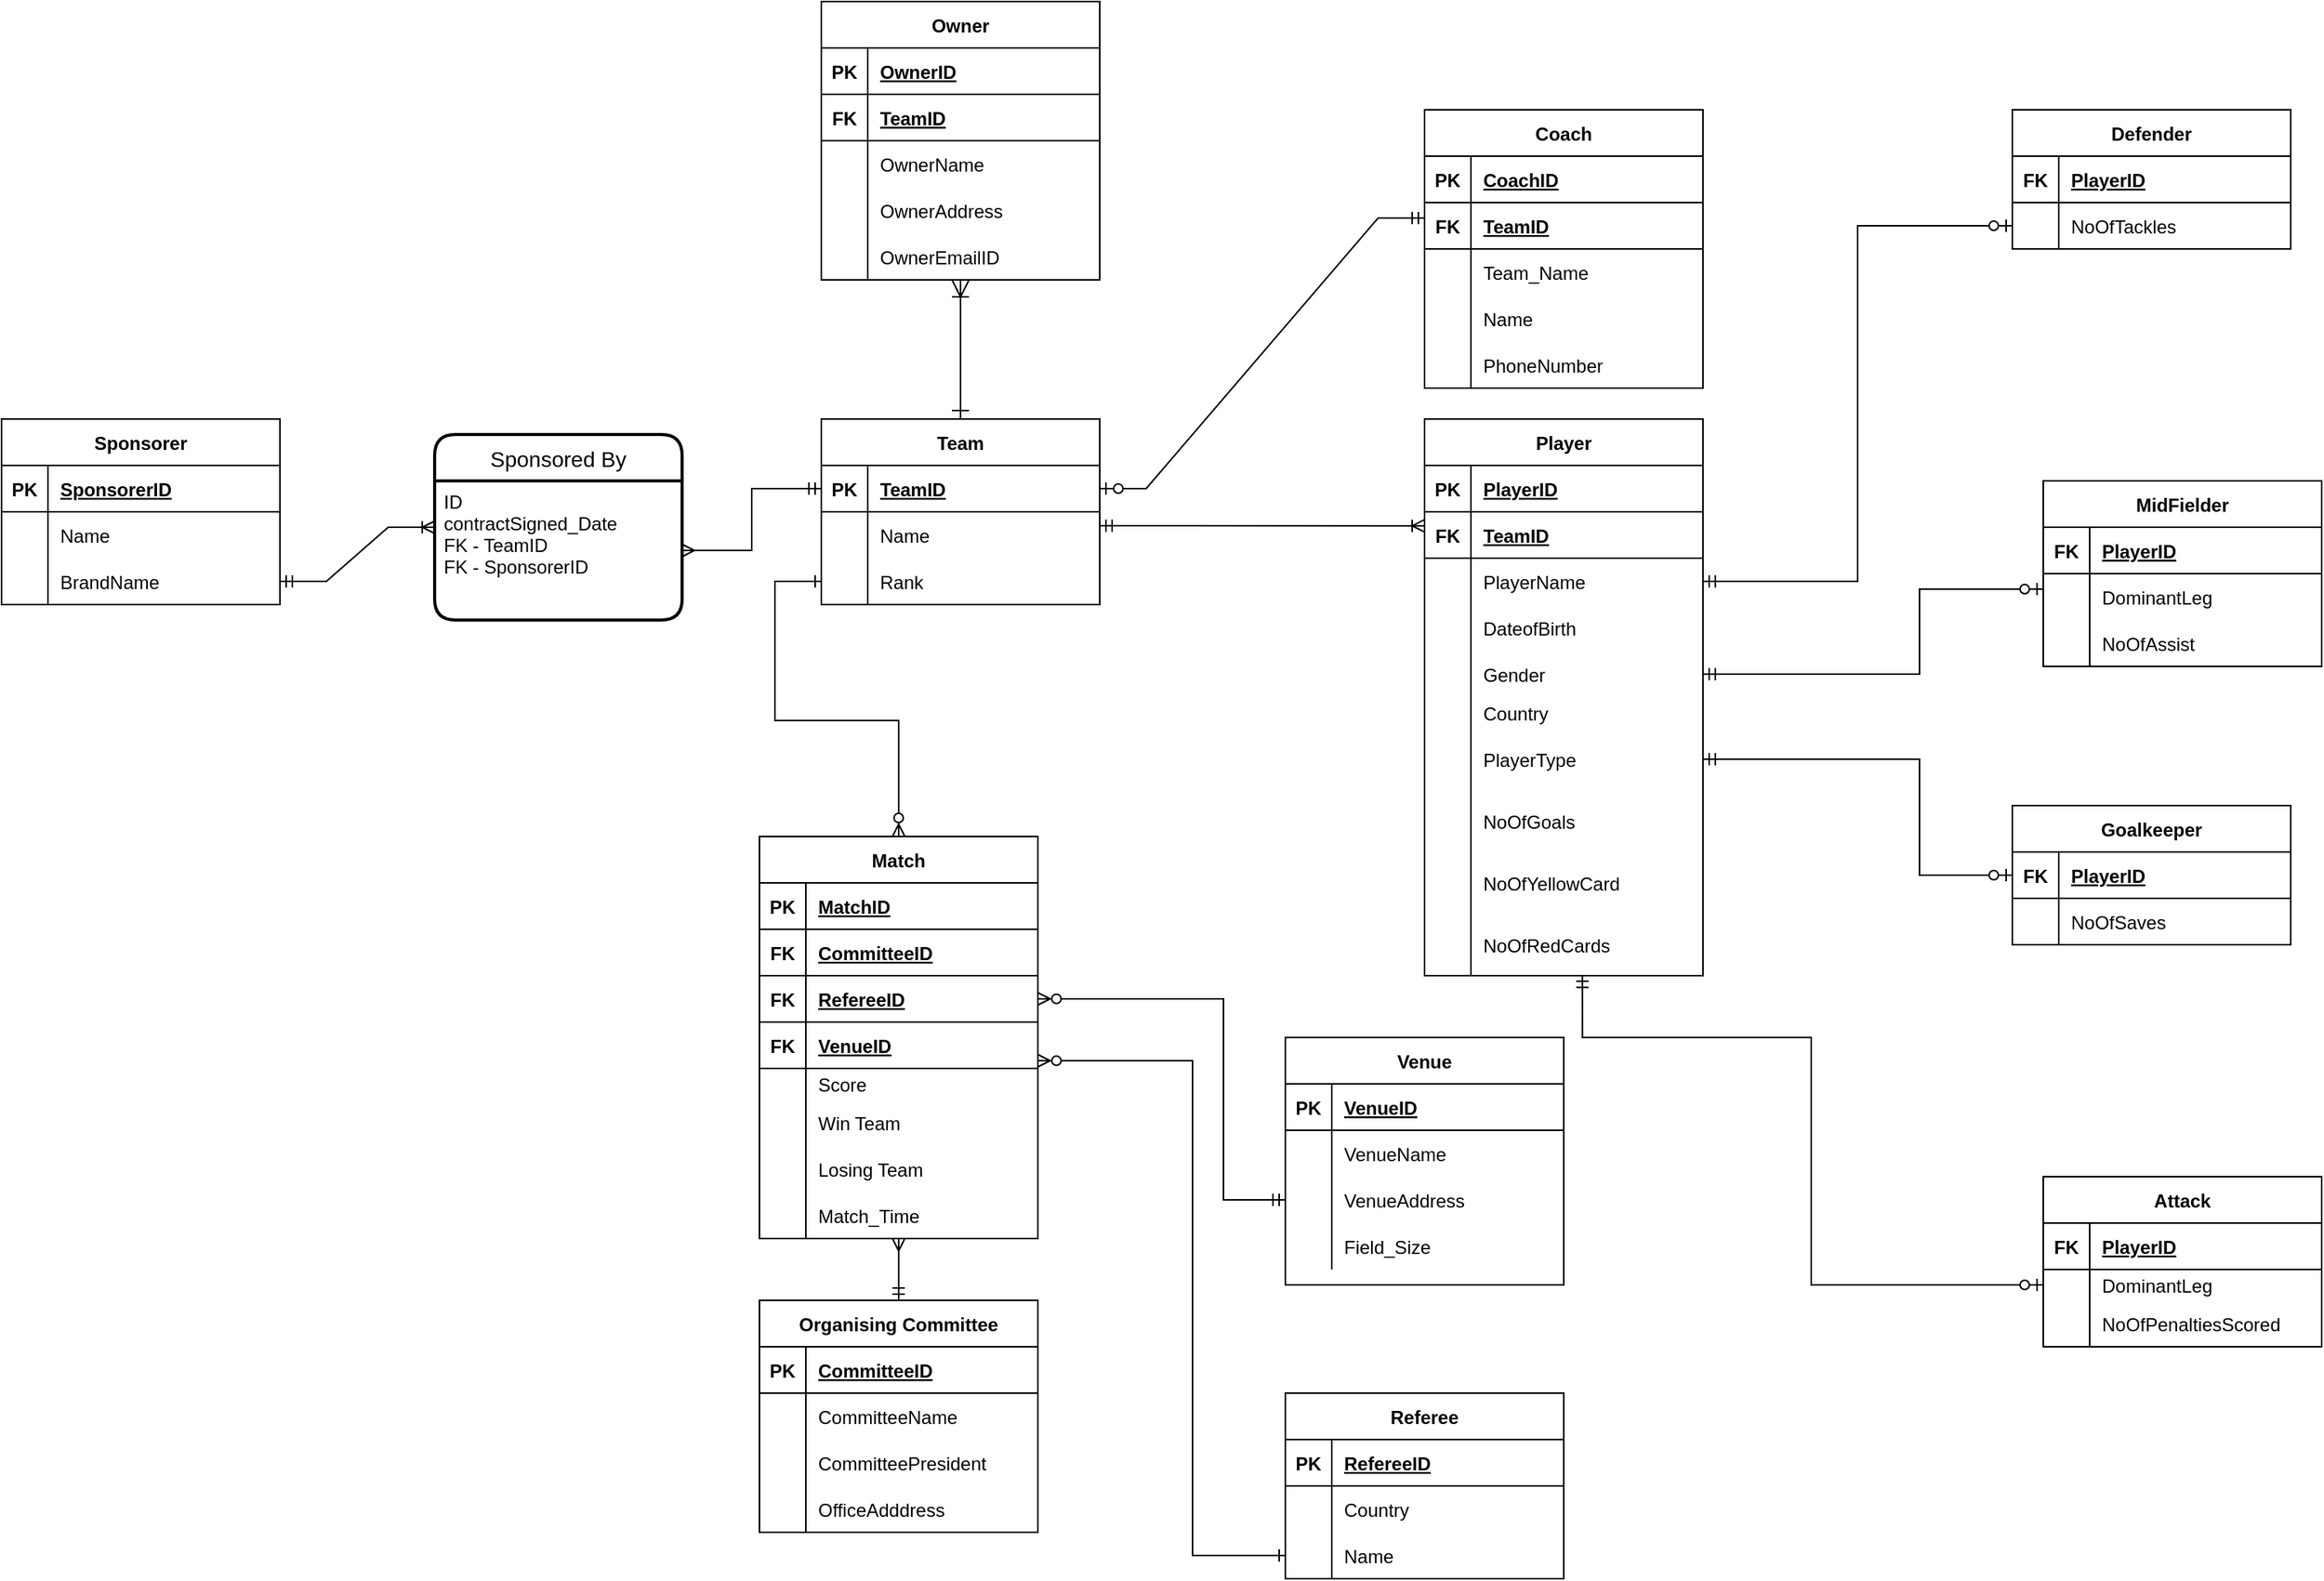 <mxfile version="16.5.1" type="device"><diagram id="R2lEEEUBdFMjLlhIrx00" name="Page-1"><mxGraphModel dx="996" dy="1734" grid="1" gridSize="10" guides="1" tooltips="1" connect="1" arrows="1" fold="1" page="1" pageScale="1" pageWidth="850" pageHeight="1100" math="0" shadow="0" extFonts="Permanent Marker^https://fonts.googleapis.com/css?family=Permanent+Marker"><root><mxCell id="0"/><mxCell id="1" parent="0"/><mxCell id="tvwXHwIHVfqr7IuI29ZE-1" value="Sponsorer" style="shape=table;startSize=30;container=1;collapsible=1;childLayout=tableLayout;fixedRows=1;rowLines=0;fontStyle=1;align=center;resizeLast=1;" parent="1" vertex="1"><mxGeometry x="20" y="190" width="180" height="120" as="geometry"/></mxCell><mxCell id="tvwXHwIHVfqr7IuI29ZE-2" value="" style="shape=tableRow;horizontal=0;startSize=0;swimlaneHead=0;swimlaneBody=0;fillColor=none;collapsible=0;dropTarget=0;points=[[0,0.5],[1,0.5]];portConstraint=eastwest;top=0;left=0;right=0;bottom=1;" parent="tvwXHwIHVfqr7IuI29ZE-1" vertex="1"><mxGeometry y="30" width="180" height="30" as="geometry"/></mxCell><mxCell id="tvwXHwIHVfqr7IuI29ZE-3" value="PK" style="shape=partialRectangle;connectable=0;fillColor=none;top=0;left=0;bottom=0;right=0;fontStyle=1;overflow=hidden;" parent="tvwXHwIHVfqr7IuI29ZE-2" vertex="1"><mxGeometry width="30" height="30" as="geometry"><mxRectangle width="30" height="30" as="alternateBounds"/></mxGeometry></mxCell><mxCell id="tvwXHwIHVfqr7IuI29ZE-4" value="SponsorerID" style="shape=partialRectangle;connectable=0;fillColor=none;top=0;left=0;bottom=0;right=0;align=left;spacingLeft=6;fontStyle=5;overflow=hidden;" parent="tvwXHwIHVfqr7IuI29ZE-2" vertex="1"><mxGeometry x="30" width="150" height="30" as="geometry"><mxRectangle width="150" height="30" as="alternateBounds"/></mxGeometry></mxCell><mxCell id="tvwXHwIHVfqr7IuI29ZE-5" value="" style="shape=tableRow;horizontal=0;startSize=0;swimlaneHead=0;swimlaneBody=0;fillColor=none;collapsible=0;dropTarget=0;points=[[0,0.5],[1,0.5]];portConstraint=eastwest;top=0;left=0;right=0;bottom=0;" parent="tvwXHwIHVfqr7IuI29ZE-1" vertex="1"><mxGeometry y="60" width="180" height="30" as="geometry"/></mxCell><mxCell id="tvwXHwIHVfqr7IuI29ZE-6" value="" style="shape=partialRectangle;connectable=0;fillColor=none;top=0;left=0;bottom=0;right=0;editable=1;overflow=hidden;" parent="tvwXHwIHVfqr7IuI29ZE-5" vertex="1"><mxGeometry width="30" height="30" as="geometry"><mxRectangle width="30" height="30" as="alternateBounds"/></mxGeometry></mxCell><mxCell id="tvwXHwIHVfqr7IuI29ZE-7" value="Name" style="shape=partialRectangle;connectable=0;fillColor=none;top=0;left=0;bottom=0;right=0;align=left;spacingLeft=6;overflow=hidden;" parent="tvwXHwIHVfqr7IuI29ZE-5" vertex="1"><mxGeometry x="30" width="150" height="30" as="geometry"><mxRectangle width="150" height="30" as="alternateBounds"/></mxGeometry></mxCell><mxCell id="tvwXHwIHVfqr7IuI29ZE-8" value="" style="shape=tableRow;horizontal=0;startSize=0;swimlaneHead=0;swimlaneBody=0;fillColor=none;collapsible=0;dropTarget=0;points=[[0,0.5],[1,0.5]];portConstraint=eastwest;top=0;left=0;right=0;bottom=0;" parent="tvwXHwIHVfqr7IuI29ZE-1" vertex="1"><mxGeometry y="90" width="180" height="30" as="geometry"/></mxCell><mxCell id="tvwXHwIHVfqr7IuI29ZE-9" value="" style="shape=partialRectangle;connectable=0;fillColor=none;top=0;left=0;bottom=0;right=0;editable=1;overflow=hidden;" parent="tvwXHwIHVfqr7IuI29ZE-8" vertex="1"><mxGeometry width="30" height="30" as="geometry"><mxRectangle width="30" height="30" as="alternateBounds"/></mxGeometry></mxCell><mxCell id="tvwXHwIHVfqr7IuI29ZE-10" value="BrandName" style="shape=partialRectangle;connectable=0;fillColor=none;top=0;left=0;bottom=0;right=0;align=left;spacingLeft=6;overflow=hidden;" parent="tvwXHwIHVfqr7IuI29ZE-8" vertex="1"><mxGeometry x="30" width="150" height="30" as="geometry"><mxRectangle width="150" height="30" as="alternateBounds"/></mxGeometry></mxCell><mxCell id="tvwXHwIHVfqr7IuI29ZE-198" style="edgeStyle=orthogonalEdgeStyle;rounded=0;orthogonalLoop=1;jettySize=auto;html=1;entryX=0.5;entryY=0;entryDx=0;entryDy=0;startArrow=ERone;startFill=0;endArrow=ERzeroToMany;endFill=0;exitX=0;exitY=0.5;exitDx=0;exitDy=0;" parent="1" source="tvwXHwIHVfqr7IuI29ZE-21" target="tvwXHwIHVfqr7IuI29ZE-29" edge="1"><mxGeometry relative="1" as="geometry"><mxPoint x="610" y="330" as="sourcePoint"/><Array as="points"><mxPoint x="520" y="295"/><mxPoint x="520" y="385"/><mxPoint x="600" y="385"/></Array></mxGeometry></mxCell><mxCell id="tvwXHwIHVfqr7IuI29ZE-14" value="Team" style="shape=table;startSize=30;container=1;collapsible=1;childLayout=tableLayout;fixedRows=1;rowLines=0;fontStyle=1;align=center;resizeLast=1;" parent="1" vertex="1"><mxGeometry x="550" y="190" width="180" height="120" as="geometry"/></mxCell><mxCell id="tvwXHwIHVfqr7IuI29ZE-15" value="" style="shape=tableRow;horizontal=0;startSize=0;swimlaneHead=0;swimlaneBody=0;fillColor=none;collapsible=0;dropTarget=0;points=[[0,0.5],[1,0.5]];portConstraint=eastwest;top=0;left=0;right=0;bottom=1;" parent="tvwXHwIHVfqr7IuI29ZE-14" vertex="1"><mxGeometry y="30" width="180" height="30" as="geometry"/></mxCell><mxCell id="tvwXHwIHVfqr7IuI29ZE-16" value="PK" style="shape=partialRectangle;connectable=0;fillColor=none;top=0;left=0;bottom=0;right=0;fontStyle=1;overflow=hidden;" parent="tvwXHwIHVfqr7IuI29ZE-15" vertex="1"><mxGeometry width="30" height="30" as="geometry"><mxRectangle width="30" height="30" as="alternateBounds"/></mxGeometry></mxCell><mxCell id="tvwXHwIHVfqr7IuI29ZE-17" value="TeamID" style="shape=partialRectangle;connectable=0;fillColor=none;top=0;left=0;bottom=0;right=0;align=left;spacingLeft=6;fontStyle=5;overflow=hidden;" parent="tvwXHwIHVfqr7IuI29ZE-15" vertex="1"><mxGeometry x="30" width="150" height="30" as="geometry"><mxRectangle width="150" height="30" as="alternateBounds"/></mxGeometry></mxCell><mxCell id="tvwXHwIHVfqr7IuI29ZE-18" value="" style="shape=tableRow;horizontal=0;startSize=0;swimlaneHead=0;swimlaneBody=0;fillColor=none;collapsible=0;dropTarget=0;points=[[0,0.5],[1,0.5]];portConstraint=eastwest;top=0;left=0;right=0;bottom=0;" parent="tvwXHwIHVfqr7IuI29ZE-14" vertex="1"><mxGeometry y="60" width="180" height="30" as="geometry"/></mxCell><mxCell id="tvwXHwIHVfqr7IuI29ZE-19" value="" style="shape=partialRectangle;connectable=0;fillColor=none;top=0;left=0;bottom=0;right=0;editable=1;overflow=hidden;" parent="tvwXHwIHVfqr7IuI29ZE-18" vertex="1"><mxGeometry width="30" height="30" as="geometry"><mxRectangle width="30" height="30" as="alternateBounds"/></mxGeometry></mxCell><mxCell id="tvwXHwIHVfqr7IuI29ZE-20" value="Name" style="shape=partialRectangle;connectable=0;fillColor=none;top=0;left=0;bottom=0;right=0;align=left;spacingLeft=6;overflow=hidden;" parent="tvwXHwIHVfqr7IuI29ZE-18" vertex="1"><mxGeometry x="30" width="150" height="30" as="geometry"><mxRectangle width="150" height="30" as="alternateBounds"/></mxGeometry></mxCell><mxCell id="tvwXHwIHVfqr7IuI29ZE-21" value="" style="shape=tableRow;horizontal=0;startSize=0;swimlaneHead=0;swimlaneBody=0;fillColor=none;collapsible=0;dropTarget=0;points=[[0,0.5],[1,0.5]];portConstraint=eastwest;top=0;left=0;right=0;bottom=0;" parent="tvwXHwIHVfqr7IuI29ZE-14" vertex="1"><mxGeometry y="90" width="180" height="30" as="geometry"/></mxCell><mxCell id="tvwXHwIHVfqr7IuI29ZE-22" value="" style="shape=partialRectangle;connectable=0;fillColor=none;top=0;left=0;bottom=0;right=0;editable=1;overflow=hidden;" parent="tvwXHwIHVfqr7IuI29ZE-21" vertex="1"><mxGeometry width="30" height="30" as="geometry"><mxRectangle width="30" height="30" as="alternateBounds"/></mxGeometry></mxCell><mxCell id="tvwXHwIHVfqr7IuI29ZE-23" value="Rank" style="shape=partialRectangle;connectable=0;fillColor=none;top=0;left=0;bottom=0;right=0;align=left;spacingLeft=6;overflow=hidden;" parent="tvwXHwIHVfqr7IuI29ZE-21" vertex="1"><mxGeometry x="30" width="150" height="30" as="geometry"><mxRectangle width="150" height="30" as="alternateBounds"/></mxGeometry></mxCell><mxCell id="tvwXHwIHVfqr7IuI29ZE-27" value="Sponsored By" style="swimlane;childLayout=stackLayout;horizontal=1;startSize=30;horizontalStack=0;rounded=1;fontSize=14;fontStyle=0;strokeWidth=2;resizeParent=0;resizeLast=1;shadow=0;dashed=0;align=center;" parent="1" vertex="1"><mxGeometry x="300" y="200" width="160" height="120" as="geometry"/></mxCell><mxCell id="tvwXHwIHVfqr7IuI29ZE-28" value="ID&#10;contractSigned_Date&#10;FK - TeamID&#10;FK - SponsorerID&#10;" style="align=left;strokeColor=none;fillColor=none;spacingLeft=4;fontSize=12;verticalAlign=top;resizable=0;rotatable=0;part=1;" parent="tvwXHwIHVfqr7IuI29ZE-27" vertex="1"><mxGeometry y="30" width="160" height="90" as="geometry"/></mxCell><mxCell id="tvwXHwIHVfqr7IuI29ZE-199" style="edgeStyle=orthogonalEdgeStyle;rounded=0;orthogonalLoop=1;jettySize=auto;html=1;exitX=0.5;exitY=1;exitDx=0;exitDy=0;entryX=0.5;entryY=0;entryDx=0;entryDy=0;startArrow=ERmany;startFill=0;endArrow=ERmandOne;endFill=0;" parent="1" source="tvwXHwIHVfqr7IuI29ZE-29" target="tvwXHwIHVfqr7IuI29ZE-107" edge="1"><mxGeometry relative="1" as="geometry"/></mxCell><mxCell id="tvwXHwIHVfqr7IuI29ZE-29" value="Match" style="shape=table;startSize=30;container=1;collapsible=1;childLayout=tableLayout;fixedRows=1;rowLines=0;fontStyle=1;align=center;resizeLast=1;" parent="1" vertex="1"><mxGeometry x="510" y="460" width="180" height="260" as="geometry"/></mxCell><mxCell id="eTX-M7CVKimRTIHll3e4-44" value="" style="shape=tableRow;horizontal=0;startSize=0;swimlaneHead=0;swimlaneBody=0;fillColor=none;collapsible=0;dropTarget=0;points=[[0,0.5],[1,0.5]];portConstraint=eastwest;top=0;left=0;right=0;bottom=1;" vertex="1" parent="tvwXHwIHVfqr7IuI29ZE-29"><mxGeometry y="30" width="180" height="30" as="geometry"/></mxCell><mxCell id="eTX-M7CVKimRTIHll3e4-45" value="PK" style="shape=partialRectangle;connectable=0;fillColor=none;top=0;left=0;bottom=0;right=0;fontStyle=1;overflow=hidden;" vertex="1" parent="eTX-M7CVKimRTIHll3e4-44"><mxGeometry width="30" height="30" as="geometry"><mxRectangle width="30" height="30" as="alternateBounds"/></mxGeometry></mxCell><mxCell id="eTX-M7CVKimRTIHll3e4-46" value="MatchID" style="shape=partialRectangle;connectable=0;fillColor=none;top=0;left=0;bottom=0;right=0;align=left;spacingLeft=6;fontStyle=5;overflow=hidden;" vertex="1" parent="eTX-M7CVKimRTIHll3e4-44"><mxGeometry x="30" width="150" height="30" as="geometry"><mxRectangle width="150" height="30" as="alternateBounds"/></mxGeometry></mxCell><mxCell id="eTX-M7CVKimRTIHll3e4-41" value="" style="shape=tableRow;horizontal=0;startSize=0;swimlaneHead=0;swimlaneBody=0;fillColor=none;collapsible=0;dropTarget=0;points=[[0,0.5],[1,0.5]];portConstraint=eastwest;top=0;left=0;right=0;bottom=1;" vertex="1" parent="tvwXHwIHVfqr7IuI29ZE-29"><mxGeometry y="60" width="180" height="30" as="geometry"/></mxCell><mxCell id="eTX-M7CVKimRTIHll3e4-42" value="FK" style="shape=partialRectangle;connectable=0;fillColor=none;top=0;left=0;bottom=0;right=0;fontStyle=1;overflow=hidden;" vertex="1" parent="eTX-M7CVKimRTIHll3e4-41"><mxGeometry width="30" height="30" as="geometry"><mxRectangle width="30" height="30" as="alternateBounds"/></mxGeometry></mxCell><mxCell id="eTX-M7CVKimRTIHll3e4-43" value="CommitteeID" style="shape=partialRectangle;connectable=0;fillColor=none;top=0;left=0;bottom=0;right=0;align=left;spacingLeft=6;fontStyle=5;overflow=hidden;" vertex="1" parent="eTX-M7CVKimRTIHll3e4-41"><mxGeometry x="30" width="150" height="30" as="geometry"><mxRectangle width="150" height="30" as="alternateBounds"/></mxGeometry></mxCell><mxCell id="eTX-M7CVKimRTIHll3e4-102" value="" style="shape=tableRow;horizontal=0;startSize=0;swimlaneHead=0;swimlaneBody=0;fillColor=none;collapsible=0;dropTarget=0;points=[[0,0.5],[1,0.5]];portConstraint=eastwest;top=0;left=0;right=0;bottom=1;" vertex="1" parent="tvwXHwIHVfqr7IuI29ZE-29"><mxGeometry y="90" width="180" height="30" as="geometry"/></mxCell><mxCell id="eTX-M7CVKimRTIHll3e4-103" value="FK" style="shape=partialRectangle;connectable=0;fillColor=none;top=0;left=0;bottom=0;right=0;fontStyle=1;overflow=hidden;" vertex="1" parent="eTX-M7CVKimRTIHll3e4-102"><mxGeometry width="30" height="30" as="geometry"><mxRectangle width="30" height="30" as="alternateBounds"/></mxGeometry></mxCell><mxCell id="eTX-M7CVKimRTIHll3e4-104" value="RefereeID" style="shape=partialRectangle;connectable=0;fillColor=none;top=0;left=0;bottom=0;right=0;align=left;spacingLeft=6;fontStyle=5;overflow=hidden;" vertex="1" parent="eTX-M7CVKimRTIHll3e4-102"><mxGeometry x="30" width="150" height="30" as="geometry"><mxRectangle width="150" height="30" as="alternateBounds"/></mxGeometry></mxCell><mxCell id="eTX-M7CVKimRTIHll3e4-99" value="" style="shape=tableRow;horizontal=0;startSize=0;swimlaneHead=0;swimlaneBody=0;fillColor=none;collapsible=0;dropTarget=0;points=[[0,0.5],[1,0.5]];portConstraint=eastwest;top=0;left=0;right=0;bottom=1;" vertex="1" parent="tvwXHwIHVfqr7IuI29ZE-29"><mxGeometry y="120" width="180" height="30" as="geometry"/></mxCell><mxCell id="eTX-M7CVKimRTIHll3e4-100" value="FK" style="shape=partialRectangle;connectable=0;fillColor=none;top=0;left=0;bottom=0;right=0;fontStyle=1;overflow=hidden;" vertex="1" parent="eTX-M7CVKimRTIHll3e4-99"><mxGeometry width="30" height="30" as="geometry"><mxRectangle width="30" height="30" as="alternateBounds"/></mxGeometry></mxCell><mxCell id="eTX-M7CVKimRTIHll3e4-101" value="VenueID" style="shape=partialRectangle;connectable=0;fillColor=none;top=0;left=0;bottom=0;right=0;align=left;spacingLeft=6;fontStyle=5;overflow=hidden;" vertex="1" parent="eTX-M7CVKimRTIHll3e4-99"><mxGeometry x="30" width="150" height="30" as="geometry"><mxRectangle width="150" height="30" as="alternateBounds"/></mxGeometry></mxCell><mxCell id="tvwXHwIHVfqr7IuI29ZE-33" value="" style="shape=tableRow;horizontal=0;startSize=0;swimlaneHead=0;swimlaneBody=0;fillColor=none;collapsible=0;dropTarget=0;points=[[0,0.5],[1,0.5]];portConstraint=eastwest;top=0;left=0;right=0;bottom=0;" parent="tvwXHwIHVfqr7IuI29ZE-29" vertex="1"><mxGeometry y="150" width="180" height="20" as="geometry"/></mxCell><mxCell id="tvwXHwIHVfqr7IuI29ZE-34" value="" style="shape=partialRectangle;connectable=0;fillColor=none;top=0;left=0;bottom=0;right=0;editable=1;overflow=hidden;" parent="tvwXHwIHVfqr7IuI29ZE-33" vertex="1"><mxGeometry width="30" height="20" as="geometry"><mxRectangle width="30" height="20" as="alternateBounds"/></mxGeometry></mxCell><mxCell id="tvwXHwIHVfqr7IuI29ZE-35" value="Score" style="shape=partialRectangle;connectable=0;fillColor=none;top=0;left=0;bottom=0;right=0;align=left;spacingLeft=6;overflow=hidden;" parent="tvwXHwIHVfqr7IuI29ZE-33" vertex="1"><mxGeometry x="30" width="150" height="20" as="geometry"><mxRectangle width="150" height="20" as="alternateBounds"/></mxGeometry></mxCell><mxCell id="eTX-M7CVKimRTIHll3e4-32" value="" style="shape=tableRow;horizontal=0;startSize=0;swimlaneHead=0;swimlaneBody=0;fillColor=none;collapsible=0;dropTarget=0;points=[[0,0.5],[1,0.5]];portConstraint=eastwest;top=0;left=0;right=0;bottom=0;" vertex="1" parent="tvwXHwIHVfqr7IuI29ZE-29"><mxGeometry y="170" width="180" height="30" as="geometry"/></mxCell><mxCell id="eTX-M7CVKimRTIHll3e4-33" value="" style="shape=partialRectangle;connectable=0;fillColor=none;top=0;left=0;bottom=0;right=0;editable=1;overflow=hidden;" vertex="1" parent="eTX-M7CVKimRTIHll3e4-32"><mxGeometry width="30" height="30" as="geometry"><mxRectangle width="30" height="30" as="alternateBounds"/></mxGeometry></mxCell><mxCell id="eTX-M7CVKimRTIHll3e4-34" value="Win Team" style="shape=partialRectangle;connectable=0;fillColor=none;top=0;left=0;bottom=0;right=0;align=left;spacingLeft=6;overflow=hidden;" vertex="1" parent="eTX-M7CVKimRTIHll3e4-32"><mxGeometry x="30" width="150" height="30" as="geometry"><mxRectangle width="150" height="30" as="alternateBounds"/></mxGeometry></mxCell><mxCell id="eTX-M7CVKimRTIHll3e4-35" value="" style="shape=tableRow;horizontal=0;startSize=0;swimlaneHead=0;swimlaneBody=0;fillColor=none;collapsible=0;dropTarget=0;points=[[0,0.5],[1,0.5]];portConstraint=eastwest;top=0;left=0;right=0;bottom=0;" vertex="1" parent="tvwXHwIHVfqr7IuI29ZE-29"><mxGeometry y="200" width="180" height="30" as="geometry"/></mxCell><mxCell id="eTX-M7CVKimRTIHll3e4-36" value="" style="shape=partialRectangle;connectable=0;fillColor=none;top=0;left=0;bottom=0;right=0;editable=1;overflow=hidden;" vertex="1" parent="eTX-M7CVKimRTIHll3e4-35"><mxGeometry width="30" height="30" as="geometry"><mxRectangle width="30" height="30" as="alternateBounds"/></mxGeometry></mxCell><mxCell id="eTX-M7CVKimRTIHll3e4-37" value="Losing Team" style="shape=partialRectangle;connectable=0;fillColor=none;top=0;left=0;bottom=0;right=0;align=left;spacingLeft=6;overflow=hidden;" vertex="1" parent="eTX-M7CVKimRTIHll3e4-35"><mxGeometry x="30" width="150" height="30" as="geometry"><mxRectangle width="150" height="30" as="alternateBounds"/></mxGeometry></mxCell><mxCell id="tvwXHwIHVfqr7IuI29ZE-36" value="" style="shape=tableRow;horizontal=0;startSize=0;swimlaneHead=0;swimlaneBody=0;fillColor=none;collapsible=0;dropTarget=0;points=[[0,0.5],[1,0.5]];portConstraint=eastwest;top=0;left=0;right=0;bottom=0;" parent="tvwXHwIHVfqr7IuI29ZE-29" vertex="1"><mxGeometry y="230" width="180" height="30" as="geometry"/></mxCell><mxCell id="tvwXHwIHVfqr7IuI29ZE-37" value="" style="shape=partialRectangle;connectable=0;fillColor=none;top=0;left=0;bottom=0;right=0;editable=1;overflow=hidden;" parent="tvwXHwIHVfqr7IuI29ZE-36" vertex="1"><mxGeometry width="30" height="30" as="geometry"><mxRectangle width="30" height="30" as="alternateBounds"/></mxGeometry></mxCell><mxCell id="tvwXHwIHVfqr7IuI29ZE-38" value="Match_Time" style="shape=partialRectangle;connectable=0;fillColor=none;top=0;left=0;bottom=0;right=0;align=left;spacingLeft=6;overflow=hidden;" parent="tvwXHwIHVfqr7IuI29ZE-36" vertex="1"><mxGeometry x="30" width="150" height="30" as="geometry"><mxRectangle width="150" height="30" as="alternateBounds"/></mxGeometry></mxCell><mxCell id="tvwXHwIHVfqr7IuI29ZE-195" style="edgeStyle=orthogonalEdgeStyle;rounded=0;orthogonalLoop=1;jettySize=auto;html=1;exitX=0.5;exitY=1;exitDx=0;exitDy=0;entryX=0.5;entryY=0;entryDx=0;entryDy=0;startArrow=ERoneToMany;startFill=0;endArrow=ERone;endFill=0;endSize=9;startSize=9;" parent="1" source="tvwXHwIHVfqr7IuI29ZE-55" target="tvwXHwIHVfqr7IuI29ZE-14" edge="1"><mxGeometry relative="1" as="geometry"/></mxCell><mxCell id="tvwXHwIHVfqr7IuI29ZE-55" value="Owner" style="shape=table;startSize=30;container=1;collapsible=1;childLayout=tableLayout;fixedRows=1;rowLines=0;fontStyle=1;align=center;resizeLast=1;" parent="1" vertex="1"><mxGeometry x="550" y="-80" width="180" height="180" as="geometry"/></mxCell><mxCell id="tvwXHwIHVfqr7IuI29ZE-56" value="" style="shape=tableRow;horizontal=0;startSize=0;swimlaneHead=0;swimlaneBody=0;fillColor=none;collapsible=0;dropTarget=0;points=[[0,0.5],[1,0.5]];portConstraint=eastwest;top=0;left=0;right=0;bottom=1;" parent="tvwXHwIHVfqr7IuI29ZE-55" vertex="1"><mxGeometry y="30" width="180" height="30" as="geometry"/></mxCell><mxCell id="tvwXHwIHVfqr7IuI29ZE-57" value="PK" style="shape=partialRectangle;connectable=0;fillColor=none;top=0;left=0;bottom=0;right=0;fontStyle=1;overflow=hidden;" parent="tvwXHwIHVfqr7IuI29ZE-56" vertex="1"><mxGeometry width="30" height="30" as="geometry"><mxRectangle width="30" height="30" as="alternateBounds"/></mxGeometry></mxCell><mxCell id="tvwXHwIHVfqr7IuI29ZE-58" value="OwnerID" style="shape=partialRectangle;connectable=0;fillColor=none;top=0;left=0;bottom=0;right=0;align=left;spacingLeft=6;fontStyle=5;overflow=hidden;" parent="tvwXHwIHVfqr7IuI29ZE-56" vertex="1"><mxGeometry x="30" width="150" height="30" as="geometry"><mxRectangle width="150" height="30" as="alternateBounds"/></mxGeometry></mxCell><mxCell id="eTX-M7CVKimRTIHll3e4-93" value="" style="shape=tableRow;horizontal=0;startSize=0;swimlaneHead=0;swimlaneBody=0;fillColor=none;collapsible=0;dropTarget=0;points=[[0,0.5],[1,0.5]];portConstraint=eastwest;top=0;left=0;right=0;bottom=1;" vertex="1" parent="tvwXHwIHVfqr7IuI29ZE-55"><mxGeometry y="60" width="180" height="30" as="geometry"/></mxCell><mxCell id="eTX-M7CVKimRTIHll3e4-94" value="FK" style="shape=partialRectangle;connectable=0;fillColor=none;top=0;left=0;bottom=0;right=0;fontStyle=1;overflow=hidden;" vertex="1" parent="eTX-M7CVKimRTIHll3e4-93"><mxGeometry width="30" height="30" as="geometry"><mxRectangle width="30" height="30" as="alternateBounds"/></mxGeometry></mxCell><mxCell id="eTX-M7CVKimRTIHll3e4-95" value="TeamID" style="shape=partialRectangle;connectable=0;fillColor=none;top=0;left=0;bottom=0;right=0;align=left;spacingLeft=6;fontStyle=5;overflow=hidden;" vertex="1" parent="eTX-M7CVKimRTIHll3e4-93"><mxGeometry x="30" width="150" height="30" as="geometry"><mxRectangle width="150" height="30" as="alternateBounds"/></mxGeometry></mxCell><mxCell id="tvwXHwIHVfqr7IuI29ZE-59" value="" style="shape=tableRow;horizontal=0;startSize=0;swimlaneHead=0;swimlaneBody=0;fillColor=none;collapsible=0;dropTarget=0;points=[[0,0.5],[1,0.5]];portConstraint=eastwest;top=0;left=0;right=0;bottom=0;" parent="tvwXHwIHVfqr7IuI29ZE-55" vertex="1"><mxGeometry y="90" width="180" height="30" as="geometry"/></mxCell><mxCell id="tvwXHwIHVfqr7IuI29ZE-60" value="" style="shape=partialRectangle;connectable=0;fillColor=none;top=0;left=0;bottom=0;right=0;editable=1;overflow=hidden;" parent="tvwXHwIHVfqr7IuI29ZE-59" vertex="1"><mxGeometry width="30" height="30" as="geometry"><mxRectangle width="30" height="30" as="alternateBounds"/></mxGeometry></mxCell><mxCell id="tvwXHwIHVfqr7IuI29ZE-61" value="OwnerName" style="shape=partialRectangle;connectable=0;fillColor=none;top=0;left=0;bottom=0;right=0;align=left;spacingLeft=6;overflow=hidden;" parent="tvwXHwIHVfqr7IuI29ZE-59" vertex="1"><mxGeometry x="30" width="150" height="30" as="geometry"><mxRectangle width="150" height="30" as="alternateBounds"/></mxGeometry></mxCell><mxCell id="tvwXHwIHVfqr7IuI29ZE-62" value="" style="shape=tableRow;horizontal=0;startSize=0;swimlaneHead=0;swimlaneBody=0;fillColor=none;collapsible=0;dropTarget=0;points=[[0,0.5],[1,0.5]];portConstraint=eastwest;top=0;left=0;right=0;bottom=0;" parent="tvwXHwIHVfqr7IuI29ZE-55" vertex="1"><mxGeometry y="120" width="180" height="30" as="geometry"/></mxCell><mxCell id="tvwXHwIHVfqr7IuI29ZE-63" value="" style="shape=partialRectangle;connectable=0;fillColor=none;top=0;left=0;bottom=0;right=0;editable=1;overflow=hidden;" parent="tvwXHwIHVfqr7IuI29ZE-62" vertex="1"><mxGeometry width="30" height="30" as="geometry"><mxRectangle width="30" height="30" as="alternateBounds"/></mxGeometry></mxCell><mxCell id="tvwXHwIHVfqr7IuI29ZE-64" value="OwnerAddress" style="shape=partialRectangle;connectable=0;fillColor=none;top=0;left=0;bottom=0;right=0;align=left;spacingLeft=6;overflow=hidden;" parent="tvwXHwIHVfqr7IuI29ZE-62" vertex="1"><mxGeometry x="30" width="150" height="30" as="geometry"><mxRectangle width="150" height="30" as="alternateBounds"/></mxGeometry></mxCell><mxCell id="tvwXHwIHVfqr7IuI29ZE-65" value="" style="shape=tableRow;horizontal=0;startSize=0;swimlaneHead=0;swimlaneBody=0;fillColor=none;collapsible=0;dropTarget=0;points=[[0,0.5],[1,0.5]];portConstraint=eastwest;top=0;left=0;right=0;bottom=0;" parent="tvwXHwIHVfqr7IuI29ZE-55" vertex="1"><mxGeometry y="150" width="180" height="30" as="geometry"/></mxCell><mxCell id="tvwXHwIHVfqr7IuI29ZE-66" value="" style="shape=partialRectangle;connectable=0;fillColor=none;top=0;left=0;bottom=0;right=0;editable=1;overflow=hidden;" parent="tvwXHwIHVfqr7IuI29ZE-65" vertex="1"><mxGeometry width="30" height="30" as="geometry"><mxRectangle width="30" height="30" as="alternateBounds"/></mxGeometry></mxCell><mxCell id="tvwXHwIHVfqr7IuI29ZE-67" value="OwnerEmailID" style="shape=partialRectangle;connectable=0;fillColor=none;top=0;left=0;bottom=0;right=0;align=left;spacingLeft=6;overflow=hidden;" parent="tvwXHwIHVfqr7IuI29ZE-65" vertex="1"><mxGeometry x="30" width="150" height="30" as="geometry"><mxRectangle width="150" height="30" as="alternateBounds"/></mxGeometry></mxCell><mxCell id="tvwXHwIHVfqr7IuI29ZE-68" value="Coach" style="shape=table;startSize=30;container=1;collapsible=1;childLayout=tableLayout;fixedRows=1;rowLines=0;fontStyle=1;align=center;resizeLast=1;" parent="1" vertex="1"><mxGeometry x="940" y="-10" width="180" height="180" as="geometry"/></mxCell><mxCell id="eTX-M7CVKimRTIHll3e4-84" value="" style="shape=tableRow;horizontal=0;startSize=0;swimlaneHead=0;swimlaneBody=0;fillColor=none;collapsible=0;dropTarget=0;points=[[0,0.5],[1,0.5]];portConstraint=eastwest;top=0;left=0;right=0;bottom=1;" vertex="1" parent="tvwXHwIHVfqr7IuI29ZE-68"><mxGeometry y="30" width="180" height="30" as="geometry"/></mxCell><mxCell id="eTX-M7CVKimRTIHll3e4-85" value="PK" style="shape=partialRectangle;connectable=0;fillColor=none;top=0;left=0;bottom=0;right=0;fontStyle=1;overflow=hidden;" vertex="1" parent="eTX-M7CVKimRTIHll3e4-84"><mxGeometry width="30" height="30" as="geometry"><mxRectangle width="30" height="30" as="alternateBounds"/></mxGeometry></mxCell><mxCell id="eTX-M7CVKimRTIHll3e4-86" value="CoachID" style="shape=partialRectangle;connectable=0;fillColor=none;top=0;left=0;bottom=0;right=0;align=left;spacingLeft=6;fontStyle=5;overflow=hidden;" vertex="1" parent="eTX-M7CVKimRTIHll3e4-84"><mxGeometry x="30" width="150" height="30" as="geometry"><mxRectangle width="150" height="30" as="alternateBounds"/></mxGeometry></mxCell><mxCell id="eTX-M7CVKimRTIHll3e4-75" value="" style="shape=tableRow;horizontal=0;startSize=0;swimlaneHead=0;swimlaneBody=0;fillColor=none;collapsible=0;dropTarget=0;points=[[0,0.5],[1,0.5]];portConstraint=eastwest;top=0;left=0;right=0;bottom=1;" vertex="1" parent="tvwXHwIHVfqr7IuI29ZE-68"><mxGeometry y="60" width="180" height="30" as="geometry"/></mxCell><mxCell id="eTX-M7CVKimRTIHll3e4-76" value="FK" style="shape=partialRectangle;connectable=0;fillColor=none;top=0;left=0;bottom=0;right=0;fontStyle=1;overflow=hidden;" vertex="1" parent="eTX-M7CVKimRTIHll3e4-75"><mxGeometry width="30" height="30" as="geometry"><mxRectangle width="30" height="30" as="alternateBounds"/></mxGeometry></mxCell><mxCell id="eTX-M7CVKimRTIHll3e4-77" value="TeamID" style="shape=partialRectangle;connectable=0;fillColor=none;top=0;left=0;bottom=0;right=0;align=left;spacingLeft=6;fontStyle=5;overflow=hidden;" vertex="1" parent="eTX-M7CVKimRTIHll3e4-75"><mxGeometry x="30" width="150" height="30" as="geometry"><mxRectangle width="150" height="30" as="alternateBounds"/></mxGeometry></mxCell><mxCell id="tvwXHwIHVfqr7IuI29ZE-72" value="" style="shape=tableRow;horizontal=0;startSize=0;swimlaneHead=0;swimlaneBody=0;fillColor=none;collapsible=0;dropTarget=0;points=[[0,0.5],[1,0.5]];portConstraint=eastwest;top=0;left=0;right=0;bottom=0;" parent="tvwXHwIHVfqr7IuI29ZE-68" vertex="1"><mxGeometry y="90" width="180" height="30" as="geometry"/></mxCell><mxCell id="tvwXHwIHVfqr7IuI29ZE-73" value="" style="shape=partialRectangle;connectable=0;fillColor=none;top=0;left=0;bottom=0;right=0;editable=1;overflow=hidden;" parent="tvwXHwIHVfqr7IuI29ZE-72" vertex="1"><mxGeometry width="30" height="30" as="geometry"><mxRectangle width="30" height="30" as="alternateBounds"/></mxGeometry></mxCell><mxCell id="tvwXHwIHVfqr7IuI29ZE-74" value="Team_Name" style="shape=partialRectangle;connectable=0;fillColor=none;top=0;left=0;bottom=0;right=0;align=left;spacingLeft=6;overflow=hidden;" parent="tvwXHwIHVfqr7IuI29ZE-72" vertex="1"><mxGeometry x="30" width="150" height="30" as="geometry"><mxRectangle width="150" height="30" as="alternateBounds"/></mxGeometry></mxCell><mxCell id="tvwXHwIHVfqr7IuI29ZE-75" value="" style="shape=tableRow;horizontal=0;startSize=0;swimlaneHead=0;swimlaneBody=0;fillColor=none;collapsible=0;dropTarget=0;points=[[0,0.5],[1,0.5]];portConstraint=eastwest;top=0;left=0;right=0;bottom=0;" parent="tvwXHwIHVfqr7IuI29ZE-68" vertex="1"><mxGeometry y="120" width="180" height="30" as="geometry"/></mxCell><mxCell id="tvwXHwIHVfqr7IuI29ZE-76" value="" style="shape=partialRectangle;connectable=0;fillColor=none;top=0;left=0;bottom=0;right=0;editable=1;overflow=hidden;" parent="tvwXHwIHVfqr7IuI29ZE-75" vertex="1"><mxGeometry width="30" height="30" as="geometry"><mxRectangle width="30" height="30" as="alternateBounds"/></mxGeometry></mxCell><mxCell id="tvwXHwIHVfqr7IuI29ZE-77" value="Name" style="shape=partialRectangle;connectable=0;fillColor=none;top=0;left=0;bottom=0;right=0;align=left;spacingLeft=6;overflow=hidden;" parent="tvwXHwIHVfqr7IuI29ZE-75" vertex="1"><mxGeometry x="30" width="150" height="30" as="geometry"><mxRectangle width="150" height="30" as="alternateBounds"/></mxGeometry></mxCell><mxCell id="tvwXHwIHVfqr7IuI29ZE-78" value="" style="shape=tableRow;horizontal=0;startSize=0;swimlaneHead=0;swimlaneBody=0;fillColor=none;collapsible=0;dropTarget=0;points=[[0,0.5],[1,0.5]];portConstraint=eastwest;top=0;left=0;right=0;bottom=0;" parent="tvwXHwIHVfqr7IuI29ZE-68" vertex="1"><mxGeometry y="150" width="180" height="30" as="geometry"/></mxCell><mxCell id="tvwXHwIHVfqr7IuI29ZE-79" value="" style="shape=partialRectangle;connectable=0;fillColor=none;top=0;left=0;bottom=0;right=0;editable=1;overflow=hidden;" parent="tvwXHwIHVfqr7IuI29ZE-78" vertex="1"><mxGeometry width="30" height="30" as="geometry"><mxRectangle width="30" height="30" as="alternateBounds"/></mxGeometry></mxCell><mxCell id="tvwXHwIHVfqr7IuI29ZE-80" value="PhoneNumber" style="shape=partialRectangle;connectable=0;fillColor=none;top=0;left=0;bottom=0;right=0;align=left;spacingLeft=6;overflow=hidden;" parent="tvwXHwIHVfqr7IuI29ZE-78" vertex="1"><mxGeometry x="30" width="150" height="30" as="geometry"><mxRectangle width="150" height="30" as="alternateBounds"/></mxGeometry></mxCell><mxCell id="tvwXHwIHVfqr7IuI29ZE-81" value="Player" style="shape=table;startSize=30;container=1;collapsible=1;childLayout=tableLayout;fixedRows=1;rowLines=0;fontStyle=1;align=center;resizeLast=1;" parent="1" vertex="1"><mxGeometry x="940" y="190" width="180" height="360" as="geometry"/></mxCell><mxCell id="eTX-M7CVKimRTIHll3e4-81" value="" style="shape=tableRow;horizontal=0;startSize=0;swimlaneHead=0;swimlaneBody=0;fillColor=none;collapsible=0;dropTarget=0;points=[[0,0.5],[1,0.5]];portConstraint=eastwest;top=0;left=0;right=0;bottom=1;" vertex="1" parent="tvwXHwIHVfqr7IuI29ZE-81"><mxGeometry y="30" width="180" height="30" as="geometry"/></mxCell><mxCell id="eTX-M7CVKimRTIHll3e4-82" value="PK" style="shape=partialRectangle;connectable=0;fillColor=none;top=0;left=0;bottom=0;right=0;fontStyle=1;overflow=hidden;" vertex="1" parent="eTX-M7CVKimRTIHll3e4-81"><mxGeometry width="30" height="30" as="geometry"><mxRectangle width="30" height="30" as="alternateBounds"/></mxGeometry></mxCell><mxCell id="eTX-M7CVKimRTIHll3e4-83" value="PlayerID" style="shape=partialRectangle;connectable=0;fillColor=none;top=0;left=0;bottom=0;right=0;align=left;spacingLeft=6;fontStyle=5;overflow=hidden;" vertex="1" parent="eTX-M7CVKimRTIHll3e4-81"><mxGeometry x="30" width="150" height="30" as="geometry"><mxRectangle width="150" height="30" as="alternateBounds"/></mxGeometry></mxCell><mxCell id="tvwXHwIHVfqr7IuI29ZE-82" value="" style="shape=tableRow;horizontal=0;startSize=0;swimlaneHead=0;swimlaneBody=0;fillColor=none;collapsible=0;dropTarget=0;points=[[0,0.5],[1,0.5]];portConstraint=eastwest;top=0;left=0;right=0;bottom=1;" parent="tvwXHwIHVfqr7IuI29ZE-81" vertex="1"><mxGeometry y="60" width="180" height="30" as="geometry"/></mxCell><mxCell id="tvwXHwIHVfqr7IuI29ZE-83" value="FK" style="shape=partialRectangle;connectable=0;fillColor=none;top=0;left=0;bottom=0;right=0;fontStyle=1;overflow=hidden;" parent="tvwXHwIHVfqr7IuI29ZE-82" vertex="1"><mxGeometry width="30" height="30" as="geometry"><mxRectangle width="30" height="30" as="alternateBounds"/></mxGeometry></mxCell><mxCell id="tvwXHwIHVfqr7IuI29ZE-84" value="TeamID" style="shape=partialRectangle;connectable=0;fillColor=none;top=0;left=0;bottom=0;right=0;align=left;spacingLeft=6;fontStyle=5;overflow=hidden;" parent="tvwXHwIHVfqr7IuI29ZE-82" vertex="1"><mxGeometry x="30" width="150" height="30" as="geometry"><mxRectangle width="150" height="30" as="alternateBounds"/></mxGeometry></mxCell><mxCell id="tvwXHwIHVfqr7IuI29ZE-85" value="" style="shape=tableRow;horizontal=0;startSize=0;swimlaneHead=0;swimlaneBody=0;fillColor=none;collapsible=0;dropTarget=0;points=[[0,0.5],[1,0.5]];portConstraint=eastwest;top=0;left=0;right=0;bottom=0;" parent="tvwXHwIHVfqr7IuI29ZE-81" vertex="1"><mxGeometry y="90" width="180" height="30" as="geometry"/></mxCell><mxCell id="tvwXHwIHVfqr7IuI29ZE-86" value="" style="shape=partialRectangle;connectable=0;fillColor=none;top=0;left=0;bottom=0;right=0;editable=1;overflow=hidden;" parent="tvwXHwIHVfqr7IuI29ZE-85" vertex="1"><mxGeometry width="30" height="30" as="geometry"><mxRectangle width="30" height="30" as="alternateBounds"/></mxGeometry></mxCell><mxCell id="tvwXHwIHVfqr7IuI29ZE-87" value="PlayerName" style="shape=partialRectangle;connectable=0;fillColor=none;top=0;left=0;bottom=0;right=0;align=left;spacingLeft=6;overflow=hidden;" parent="tvwXHwIHVfqr7IuI29ZE-85" vertex="1"><mxGeometry x="30" width="150" height="30" as="geometry"><mxRectangle width="150" height="30" as="alternateBounds"/></mxGeometry></mxCell><mxCell id="tvwXHwIHVfqr7IuI29ZE-88" value="" style="shape=tableRow;horizontal=0;startSize=0;swimlaneHead=0;swimlaneBody=0;fillColor=none;collapsible=0;dropTarget=0;points=[[0,0.5],[1,0.5]];portConstraint=eastwest;top=0;left=0;right=0;bottom=0;" parent="tvwXHwIHVfqr7IuI29ZE-81" vertex="1"><mxGeometry y="120" width="180" height="30" as="geometry"/></mxCell><mxCell id="tvwXHwIHVfqr7IuI29ZE-89" value="" style="shape=partialRectangle;connectable=0;fillColor=none;top=0;left=0;bottom=0;right=0;editable=1;overflow=hidden;" parent="tvwXHwIHVfqr7IuI29ZE-88" vertex="1"><mxGeometry width="30" height="30" as="geometry"><mxRectangle width="30" height="30" as="alternateBounds"/></mxGeometry></mxCell><mxCell id="tvwXHwIHVfqr7IuI29ZE-90" value="DateofBirth" style="shape=partialRectangle;connectable=0;fillColor=none;top=0;left=0;bottom=0;right=0;align=left;spacingLeft=6;overflow=hidden;" parent="tvwXHwIHVfqr7IuI29ZE-88" vertex="1"><mxGeometry x="30" width="150" height="30" as="geometry"><mxRectangle width="150" height="30" as="alternateBounds"/></mxGeometry></mxCell><mxCell id="tvwXHwIHVfqr7IuI29ZE-91" value="" style="shape=tableRow;horizontal=0;startSize=0;swimlaneHead=0;swimlaneBody=0;fillColor=none;collapsible=0;dropTarget=0;points=[[0,0.5],[1,0.5]];portConstraint=eastwest;top=0;left=0;right=0;bottom=0;" parent="tvwXHwIHVfqr7IuI29ZE-81" vertex="1"><mxGeometry y="150" width="180" height="30" as="geometry"/></mxCell><mxCell id="tvwXHwIHVfqr7IuI29ZE-92" value="" style="shape=partialRectangle;connectable=0;fillColor=none;top=0;left=0;bottom=0;right=0;editable=1;overflow=hidden;" parent="tvwXHwIHVfqr7IuI29ZE-91" vertex="1"><mxGeometry width="30" height="30" as="geometry"><mxRectangle width="30" height="30" as="alternateBounds"/></mxGeometry></mxCell><mxCell id="tvwXHwIHVfqr7IuI29ZE-93" value="Gender" style="shape=partialRectangle;connectable=0;fillColor=none;top=0;left=0;bottom=0;right=0;align=left;spacingLeft=6;overflow=hidden;" parent="tvwXHwIHVfqr7IuI29ZE-91" vertex="1"><mxGeometry x="30" width="150" height="30" as="geometry"><mxRectangle width="150" height="30" as="alternateBounds"/></mxGeometry></mxCell><mxCell id="tvwXHwIHVfqr7IuI29ZE-208" value="" style="shape=tableRow;horizontal=0;startSize=0;swimlaneHead=0;swimlaneBody=0;fillColor=none;collapsible=0;dropTarget=0;points=[[0,0.5],[1,0.5]];portConstraint=eastwest;top=0;left=0;right=0;bottom=0;" parent="tvwXHwIHVfqr7IuI29ZE-81" vertex="1"><mxGeometry y="180" width="180" height="20" as="geometry"/></mxCell><mxCell id="tvwXHwIHVfqr7IuI29ZE-209" value="" style="shape=partialRectangle;connectable=0;fillColor=none;top=0;left=0;bottom=0;right=0;editable=1;overflow=hidden;" parent="tvwXHwIHVfqr7IuI29ZE-208" vertex="1"><mxGeometry width="30" height="20" as="geometry"><mxRectangle width="30" height="20" as="alternateBounds"/></mxGeometry></mxCell><mxCell id="tvwXHwIHVfqr7IuI29ZE-210" value="Country" style="shape=partialRectangle;connectable=0;fillColor=none;top=0;left=0;bottom=0;right=0;align=left;spacingLeft=6;overflow=hidden;" parent="tvwXHwIHVfqr7IuI29ZE-208" vertex="1"><mxGeometry x="30" width="150" height="20" as="geometry"><mxRectangle width="150" height="20" as="alternateBounds"/></mxGeometry></mxCell><mxCell id="eTX-M7CVKimRTIHll3e4-53" value="" style="shape=tableRow;horizontal=0;startSize=0;swimlaneHead=0;swimlaneBody=0;fillColor=none;collapsible=0;dropTarget=0;points=[[0,0.5],[1,0.5]];portConstraint=eastwest;top=0;left=0;right=0;bottom=0;" vertex="1" parent="tvwXHwIHVfqr7IuI29ZE-81"><mxGeometry y="200" width="180" height="40" as="geometry"/></mxCell><mxCell id="eTX-M7CVKimRTIHll3e4-54" value="" style="shape=partialRectangle;connectable=0;fillColor=none;top=0;left=0;bottom=0;right=0;editable=1;overflow=hidden;" vertex="1" parent="eTX-M7CVKimRTIHll3e4-53"><mxGeometry width="30" height="40" as="geometry"><mxRectangle width="30" height="40" as="alternateBounds"/></mxGeometry></mxCell><mxCell id="eTX-M7CVKimRTIHll3e4-55" value="PlayerType" style="shape=partialRectangle;connectable=0;fillColor=none;top=0;left=0;bottom=0;right=0;align=left;spacingLeft=6;overflow=hidden;" vertex="1" parent="eTX-M7CVKimRTIHll3e4-53"><mxGeometry x="30" width="150" height="40" as="geometry"><mxRectangle width="150" height="40" as="alternateBounds"/></mxGeometry></mxCell><mxCell id="eTX-M7CVKimRTIHll3e4-56" value="" style="shape=tableRow;horizontal=0;startSize=0;swimlaneHead=0;swimlaneBody=0;fillColor=none;collapsible=0;dropTarget=0;points=[[0,0.5],[1,0.5]];portConstraint=eastwest;top=0;left=0;right=0;bottom=0;" vertex="1" parent="tvwXHwIHVfqr7IuI29ZE-81"><mxGeometry y="240" width="180" height="40" as="geometry"/></mxCell><mxCell id="eTX-M7CVKimRTIHll3e4-57" value="" style="shape=partialRectangle;connectable=0;fillColor=none;top=0;left=0;bottom=0;right=0;editable=1;overflow=hidden;" vertex="1" parent="eTX-M7CVKimRTIHll3e4-56"><mxGeometry width="30" height="40" as="geometry"><mxRectangle width="30" height="40" as="alternateBounds"/></mxGeometry></mxCell><mxCell id="eTX-M7CVKimRTIHll3e4-58" value="NoOfGoals" style="shape=partialRectangle;connectable=0;fillColor=none;top=0;left=0;bottom=0;right=0;align=left;spacingLeft=6;overflow=hidden;" vertex="1" parent="eTX-M7CVKimRTIHll3e4-56"><mxGeometry x="30" width="150" height="40" as="geometry"><mxRectangle width="150" height="40" as="alternateBounds"/></mxGeometry></mxCell><mxCell id="eTX-M7CVKimRTIHll3e4-59" value="" style="shape=tableRow;horizontal=0;startSize=0;swimlaneHead=0;swimlaneBody=0;fillColor=none;collapsible=0;dropTarget=0;points=[[0,0.5],[1,0.5]];portConstraint=eastwest;top=0;left=0;right=0;bottom=0;" vertex="1" parent="tvwXHwIHVfqr7IuI29ZE-81"><mxGeometry y="280" width="180" height="40" as="geometry"/></mxCell><mxCell id="eTX-M7CVKimRTIHll3e4-60" value="" style="shape=partialRectangle;connectable=0;fillColor=none;top=0;left=0;bottom=0;right=0;editable=1;overflow=hidden;" vertex="1" parent="eTX-M7CVKimRTIHll3e4-59"><mxGeometry width="30" height="40" as="geometry"><mxRectangle width="30" height="40" as="alternateBounds"/></mxGeometry></mxCell><mxCell id="eTX-M7CVKimRTIHll3e4-61" value="NoOfYellowCard" style="shape=partialRectangle;connectable=0;fillColor=none;top=0;left=0;bottom=0;right=0;align=left;spacingLeft=6;overflow=hidden;" vertex="1" parent="eTX-M7CVKimRTIHll3e4-59"><mxGeometry x="30" width="150" height="40" as="geometry"><mxRectangle width="150" height="40" as="alternateBounds"/></mxGeometry></mxCell><mxCell id="tvwXHwIHVfqr7IuI29ZE-211" value="" style="shape=tableRow;horizontal=0;startSize=0;swimlaneHead=0;swimlaneBody=0;fillColor=none;collapsible=0;dropTarget=0;points=[[0,0.5],[1,0.5]];portConstraint=eastwest;top=0;left=0;right=0;bottom=0;" parent="tvwXHwIHVfqr7IuI29ZE-81" vertex="1"><mxGeometry y="320" width="180" height="40" as="geometry"/></mxCell><mxCell id="tvwXHwIHVfqr7IuI29ZE-212" value="" style="shape=partialRectangle;connectable=0;fillColor=none;top=0;left=0;bottom=0;right=0;editable=1;overflow=hidden;" parent="tvwXHwIHVfqr7IuI29ZE-211" vertex="1"><mxGeometry width="30" height="40" as="geometry"><mxRectangle width="30" height="40" as="alternateBounds"/></mxGeometry></mxCell><mxCell id="tvwXHwIHVfqr7IuI29ZE-213" value="NoOfRedCards" style="shape=partialRectangle;connectable=0;fillColor=none;top=0;left=0;bottom=0;right=0;align=left;spacingLeft=6;overflow=hidden;" parent="tvwXHwIHVfqr7IuI29ZE-211" vertex="1"><mxGeometry x="30" width="150" height="40" as="geometry"><mxRectangle width="150" height="40" as="alternateBounds"/></mxGeometry></mxCell><mxCell id="tvwXHwIHVfqr7IuI29ZE-94" value="Venue" style="shape=table;startSize=30;container=1;collapsible=1;childLayout=tableLayout;fixedRows=1;rowLines=0;fontStyle=1;align=center;resizeLast=1;" parent="1" vertex="1"><mxGeometry x="850" y="590" width="180" height="160" as="geometry"/></mxCell><mxCell id="tvwXHwIHVfqr7IuI29ZE-95" value="" style="shape=tableRow;horizontal=0;startSize=0;swimlaneHead=0;swimlaneBody=0;fillColor=none;collapsible=0;dropTarget=0;points=[[0,0.5],[1,0.5]];portConstraint=eastwest;top=0;left=0;right=0;bottom=1;" parent="tvwXHwIHVfqr7IuI29ZE-94" vertex="1"><mxGeometry y="30" width="180" height="30" as="geometry"/></mxCell><mxCell id="tvwXHwIHVfqr7IuI29ZE-96" value="PK" style="shape=partialRectangle;connectable=0;fillColor=none;top=0;left=0;bottom=0;right=0;fontStyle=1;overflow=hidden;" parent="tvwXHwIHVfqr7IuI29ZE-95" vertex="1"><mxGeometry width="30" height="30" as="geometry"><mxRectangle width="30" height="30" as="alternateBounds"/></mxGeometry></mxCell><mxCell id="tvwXHwIHVfqr7IuI29ZE-97" value="VenueID" style="shape=partialRectangle;connectable=0;fillColor=none;top=0;left=0;bottom=0;right=0;align=left;spacingLeft=6;fontStyle=5;overflow=hidden;" parent="tvwXHwIHVfqr7IuI29ZE-95" vertex="1"><mxGeometry x="30" width="150" height="30" as="geometry"><mxRectangle width="150" height="30" as="alternateBounds"/></mxGeometry></mxCell><mxCell id="tvwXHwIHVfqr7IuI29ZE-98" value="" style="shape=tableRow;horizontal=0;startSize=0;swimlaneHead=0;swimlaneBody=0;fillColor=none;collapsible=0;dropTarget=0;points=[[0,0.5],[1,0.5]];portConstraint=eastwest;top=0;left=0;right=0;bottom=0;" parent="tvwXHwIHVfqr7IuI29ZE-94" vertex="1"><mxGeometry y="60" width="180" height="30" as="geometry"/></mxCell><mxCell id="tvwXHwIHVfqr7IuI29ZE-99" value="" style="shape=partialRectangle;connectable=0;fillColor=none;top=0;left=0;bottom=0;right=0;editable=1;overflow=hidden;" parent="tvwXHwIHVfqr7IuI29ZE-98" vertex="1"><mxGeometry width="30" height="30" as="geometry"><mxRectangle width="30" height="30" as="alternateBounds"/></mxGeometry></mxCell><mxCell id="tvwXHwIHVfqr7IuI29ZE-100" value="VenueName" style="shape=partialRectangle;connectable=0;fillColor=none;top=0;left=0;bottom=0;right=0;align=left;spacingLeft=6;overflow=hidden;" parent="tvwXHwIHVfqr7IuI29ZE-98" vertex="1"><mxGeometry x="30" width="150" height="30" as="geometry"><mxRectangle width="150" height="30" as="alternateBounds"/></mxGeometry></mxCell><mxCell id="tvwXHwIHVfqr7IuI29ZE-101" value="" style="shape=tableRow;horizontal=0;startSize=0;swimlaneHead=0;swimlaneBody=0;fillColor=none;collapsible=0;dropTarget=0;points=[[0,0.5],[1,0.5]];portConstraint=eastwest;top=0;left=0;right=0;bottom=0;" parent="tvwXHwIHVfqr7IuI29ZE-94" vertex="1"><mxGeometry y="90" width="180" height="30" as="geometry"/></mxCell><mxCell id="tvwXHwIHVfqr7IuI29ZE-102" value="" style="shape=partialRectangle;connectable=0;fillColor=none;top=0;left=0;bottom=0;right=0;editable=1;overflow=hidden;" parent="tvwXHwIHVfqr7IuI29ZE-101" vertex="1"><mxGeometry width="30" height="30" as="geometry"><mxRectangle width="30" height="30" as="alternateBounds"/></mxGeometry></mxCell><mxCell id="tvwXHwIHVfqr7IuI29ZE-103" value="VenueAddress" style="shape=partialRectangle;connectable=0;fillColor=none;top=0;left=0;bottom=0;right=0;align=left;spacingLeft=6;overflow=hidden;" parent="tvwXHwIHVfqr7IuI29ZE-101" vertex="1"><mxGeometry x="30" width="150" height="30" as="geometry"><mxRectangle width="150" height="30" as="alternateBounds"/></mxGeometry></mxCell><mxCell id="tvwXHwIHVfqr7IuI29ZE-104" value="" style="shape=tableRow;horizontal=0;startSize=0;swimlaneHead=0;swimlaneBody=0;fillColor=none;collapsible=0;dropTarget=0;points=[[0,0.5],[1,0.5]];portConstraint=eastwest;top=0;left=0;right=0;bottom=0;" parent="tvwXHwIHVfqr7IuI29ZE-94" vertex="1"><mxGeometry y="120" width="180" height="30" as="geometry"/></mxCell><mxCell id="tvwXHwIHVfqr7IuI29ZE-105" value="" style="shape=partialRectangle;connectable=0;fillColor=none;top=0;left=0;bottom=0;right=0;editable=1;overflow=hidden;" parent="tvwXHwIHVfqr7IuI29ZE-104" vertex="1"><mxGeometry width="30" height="30" as="geometry"><mxRectangle width="30" height="30" as="alternateBounds"/></mxGeometry></mxCell><mxCell id="tvwXHwIHVfqr7IuI29ZE-106" value="Field_Size" style="shape=partialRectangle;connectable=0;fillColor=none;top=0;left=0;bottom=0;right=0;align=left;spacingLeft=6;overflow=hidden;" parent="tvwXHwIHVfqr7IuI29ZE-104" vertex="1"><mxGeometry x="30" width="150" height="30" as="geometry"><mxRectangle width="150" height="30" as="alternateBounds"/></mxGeometry></mxCell><mxCell id="tvwXHwIHVfqr7IuI29ZE-107" value="Organising Committee" style="shape=table;startSize=30;container=1;collapsible=1;childLayout=tableLayout;fixedRows=1;rowLines=0;fontStyle=1;align=center;resizeLast=1;" parent="1" vertex="1"><mxGeometry x="510" y="760" width="180" height="150" as="geometry"/></mxCell><mxCell id="tvwXHwIHVfqr7IuI29ZE-108" value="" style="shape=tableRow;horizontal=0;startSize=0;swimlaneHead=0;swimlaneBody=0;fillColor=none;collapsible=0;dropTarget=0;points=[[0,0.5],[1,0.5]];portConstraint=eastwest;top=0;left=0;right=0;bottom=1;" parent="tvwXHwIHVfqr7IuI29ZE-107" vertex="1"><mxGeometry y="30" width="180" height="30" as="geometry"/></mxCell><mxCell id="tvwXHwIHVfqr7IuI29ZE-109" value="PK" style="shape=partialRectangle;connectable=0;fillColor=none;top=0;left=0;bottom=0;right=0;fontStyle=1;overflow=hidden;" parent="tvwXHwIHVfqr7IuI29ZE-108" vertex="1"><mxGeometry width="30" height="30" as="geometry"><mxRectangle width="30" height="30" as="alternateBounds"/></mxGeometry></mxCell><mxCell id="tvwXHwIHVfqr7IuI29ZE-110" value="CommitteeID" style="shape=partialRectangle;connectable=0;fillColor=none;top=0;left=0;bottom=0;right=0;align=left;spacingLeft=6;fontStyle=5;overflow=hidden;" parent="tvwXHwIHVfqr7IuI29ZE-108" vertex="1"><mxGeometry x="30" width="150" height="30" as="geometry"><mxRectangle width="150" height="30" as="alternateBounds"/></mxGeometry></mxCell><mxCell id="tvwXHwIHVfqr7IuI29ZE-111" value="" style="shape=tableRow;horizontal=0;startSize=0;swimlaneHead=0;swimlaneBody=0;fillColor=none;collapsible=0;dropTarget=0;points=[[0,0.5],[1,0.5]];portConstraint=eastwest;top=0;left=0;right=0;bottom=0;" parent="tvwXHwIHVfqr7IuI29ZE-107" vertex="1"><mxGeometry y="60" width="180" height="30" as="geometry"/></mxCell><mxCell id="tvwXHwIHVfqr7IuI29ZE-112" value="" style="shape=partialRectangle;connectable=0;fillColor=none;top=0;left=0;bottom=0;right=0;editable=1;overflow=hidden;" parent="tvwXHwIHVfqr7IuI29ZE-111" vertex="1"><mxGeometry width="30" height="30" as="geometry"><mxRectangle width="30" height="30" as="alternateBounds"/></mxGeometry></mxCell><mxCell id="tvwXHwIHVfqr7IuI29ZE-113" value="CommitteeName" style="shape=partialRectangle;connectable=0;fillColor=none;top=0;left=0;bottom=0;right=0;align=left;spacingLeft=6;overflow=hidden;" parent="tvwXHwIHVfqr7IuI29ZE-111" vertex="1"><mxGeometry x="30" width="150" height="30" as="geometry"><mxRectangle width="150" height="30" as="alternateBounds"/></mxGeometry></mxCell><mxCell id="tvwXHwIHVfqr7IuI29ZE-114" value="" style="shape=tableRow;horizontal=0;startSize=0;swimlaneHead=0;swimlaneBody=0;fillColor=none;collapsible=0;dropTarget=0;points=[[0,0.5],[1,0.5]];portConstraint=eastwest;top=0;left=0;right=0;bottom=0;" parent="tvwXHwIHVfqr7IuI29ZE-107" vertex="1"><mxGeometry y="90" width="180" height="30" as="geometry"/></mxCell><mxCell id="tvwXHwIHVfqr7IuI29ZE-115" value="" style="shape=partialRectangle;connectable=0;fillColor=none;top=0;left=0;bottom=0;right=0;editable=1;overflow=hidden;" parent="tvwXHwIHVfqr7IuI29ZE-114" vertex="1"><mxGeometry width="30" height="30" as="geometry"><mxRectangle width="30" height="30" as="alternateBounds"/></mxGeometry></mxCell><mxCell id="tvwXHwIHVfqr7IuI29ZE-116" value="CommitteePresident" style="shape=partialRectangle;connectable=0;fillColor=none;top=0;left=0;bottom=0;right=0;align=left;spacingLeft=6;overflow=hidden;" parent="tvwXHwIHVfqr7IuI29ZE-114" vertex="1"><mxGeometry x="30" width="150" height="30" as="geometry"><mxRectangle width="150" height="30" as="alternateBounds"/></mxGeometry></mxCell><mxCell id="tvwXHwIHVfqr7IuI29ZE-117" value="" style="shape=tableRow;horizontal=0;startSize=0;swimlaneHead=0;swimlaneBody=0;fillColor=none;collapsible=0;dropTarget=0;points=[[0,0.5],[1,0.5]];portConstraint=eastwest;top=0;left=0;right=0;bottom=0;" parent="tvwXHwIHVfqr7IuI29ZE-107" vertex="1"><mxGeometry y="120" width="180" height="30" as="geometry"/></mxCell><mxCell id="tvwXHwIHVfqr7IuI29ZE-118" value="" style="shape=partialRectangle;connectable=0;fillColor=none;top=0;left=0;bottom=0;right=0;editable=1;overflow=hidden;" parent="tvwXHwIHVfqr7IuI29ZE-117" vertex="1"><mxGeometry width="30" height="30" as="geometry"><mxRectangle width="30" height="30" as="alternateBounds"/></mxGeometry></mxCell><mxCell id="tvwXHwIHVfqr7IuI29ZE-119" value="OfficeAdddress" style="shape=partialRectangle;connectable=0;fillColor=none;top=0;left=0;bottom=0;right=0;align=left;spacingLeft=6;overflow=hidden;" parent="tvwXHwIHVfqr7IuI29ZE-117" vertex="1"><mxGeometry x="30" width="150" height="30" as="geometry"><mxRectangle width="150" height="30" as="alternateBounds"/></mxGeometry></mxCell><mxCell id="tvwXHwIHVfqr7IuI29ZE-120" value="Referee" style="shape=table;startSize=30;container=1;collapsible=1;childLayout=tableLayout;fixedRows=1;rowLines=0;fontStyle=1;align=center;resizeLast=1;" parent="1" vertex="1"><mxGeometry x="850" y="820" width="180" height="120" as="geometry"/></mxCell><mxCell id="tvwXHwIHVfqr7IuI29ZE-121" value="" style="shape=tableRow;horizontal=0;startSize=0;swimlaneHead=0;swimlaneBody=0;fillColor=none;collapsible=0;dropTarget=0;points=[[0,0.5],[1,0.5]];portConstraint=eastwest;top=0;left=0;right=0;bottom=1;" parent="tvwXHwIHVfqr7IuI29ZE-120" vertex="1"><mxGeometry y="30" width="180" height="30" as="geometry"/></mxCell><mxCell id="tvwXHwIHVfqr7IuI29ZE-122" value="PK" style="shape=partialRectangle;connectable=0;fillColor=none;top=0;left=0;bottom=0;right=0;fontStyle=1;overflow=hidden;" parent="tvwXHwIHVfqr7IuI29ZE-121" vertex="1"><mxGeometry width="30" height="30" as="geometry"><mxRectangle width="30" height="30" as="alternateBounds"/></mxGeometry></mxCell><mxCell id="tvwXHwIHVfqr7IuI29ZE-123" value="RefereeID" style="shape=partialRectangle;connectable=0;fillColor=none;top=0;left=0;bottom=0;right=0;align=left;spacingLeft=6;fontStyle=5;overflow=hidden;" parent="tvwXHwIHVfqr7IuI29ZE-121" vertex="1"><mxGeometry x="30" width="150" height="30" as="geometry"><mxRectangle width="150" height="30" as="alternateBounds"/></mxGeometry></mxCell><mxCell id="tvwXHwIHVfqr7IuI29ZE-124" value="" style="shape=tableRow;horizontal=0;startSize=0;swimlaneHead=0;swimlaneBody=0;fillColor=none;collapsible=0;dropTarget=0;points=[[0,0.5],[1,0.5]];portConstraint=eastwest;top=0;left=0;right=0;bottom=0;" parent="tvwXHwIHVfqr7IuI29ZE-120" vertex="1"><mxGeometry y="60" width="180" height="30" as="geometry"/></mxCell><mxCell id="tvwXHwIHVfqr7IuI29ZE-125" value="" style="shape=partialRectangle;connectable=0;fillColor=none;top=0;left=0;bottom=0;right=0;editable=1;overflow=hidden;" parent="tvwXHwIHVfqr7IuI29ZE-124" vertex="1"><mxGeometry width="30" height="30" as="geometry"><mxRectangle width="30" height="30" as="alternateBounds"/></mxGeometry></mxCell><mxCell id="tvwXHwIHVfqr7IuI29ZE-126" value="Country" style="shape=partialRectangle;connectable=0;fillColor=none;top=0;left=0;bottom=0;right=0;align=left;spacingLeft=6;overflow=hidden;" parent="tvwXHwIHVfqr7IuI29ZE-124" vertex="1"><mxGeometry x="30" width="150" height="30" as="geometry"><mxRectangle width="150" height="30" as="alternateBounds"/></mxGeometry></mxCell><mxCell id="tvwXHwIHVfqr7IuI29ZE-127" value="" style="shape=tableRow;horizontal=0;startSize=0;swimlaneHead=0;swimlaneBody=0;fillColor=none;collapsible=0;dropTarget=0;points=[[0,0.5],[1,0.5]];portConstraint=eastwest;top=0;left=0;right=0;bottom=0;" parent="tvwXHwIHVfqr7IuI29ZE-120" vertex="1"><mxGeometry y="90" width="180" height="30" as="geometry"/></mxCell><mxCell id="tvwXHwIHVfqr7IuI29ZE-128" value="" style="shape=partialRectangle;connectable=0;fillColor=none;top=0;left=0;bottom=0;right=0;editable=1;overflow=hidden;" parent="tvwXHwIHVfqr7IuI29ZE-127" vertex="1"><mxGeometry width="30" height="30" as="geometry"><mxRectangle width="30" height="30" as="alternateBounds"/></mxGeometry></mxCell><mxCell id="tvwXHwIHVfqr7IuI29ZE-129" value="Name" style="shape=partialRectangle;connectable=0;fillColor=none;top=0;left=0;bottom=0;right=0;align=left;spacingLeft=6;overflow=hidden;" parent="tvwXHwIHVfqr7IuI29ZE-127" vertex="1"><mxGeometry x="30" width="150" height="30" as="geometry"><mxRectangle width="150" height="30" as="alternateBounds"/></mxGeometry></mxCell><mxCell id="tvwXHwIHVfqr7IuI29ZE-133" value="Defender" style="shape=table;startSize=30;container=1;collapsible=1;childLayout=tableLayout;fixedRows=1;rowLines=0;fontStyle=1;align=center;resizeLast=1;" parent="1" vertex="1"><mxGeometry x="1320" y="-10" width="180" height="90" as="geometry"/></mxCell><mxCell id="tvwXHwIHVfqr7IuI29ZE-134" value="" style="shape=tableRow;horizontal=0;startSize=0;swimlaneHead=0;swimlaneBody=0;fillColor=none;collapsible=0;dropTarget=0;points=[[0,0.5],[1,0.5]];portConstraint=eastwest;top=0;left=0;right=0;bottom=1;" parent="tvwXHwIHVfqr7IuI29ZE-133" vertex="1"><mxGeometry y="30" width="180" height="30" as="geometry"/></mxCell><mxCell id="tvwXHwIHVfqr7IuI29ZE-135" value="FK" style="shape=partialRectangle;connectable=0;fillColor=none;top=0;left=0;bottom=0;right=0;fontStyle=1;overflow=hidden;" parent="tvwXHwIHVfqr7IuI29ZE-134" vertex="1"><mxGeometry width="30" height="30" as="geometry"><mxRectangle width="30" height="30" as="alternateBounds"/></mxGeometry></mxCell><mxCell id="tvwXHwIHVfqr7IuI29ZE-136" value="PlayerID" style="shape=partialRectangle;connectable=0;fillColor=none;top=0;left=0;bottom=0;right=0;align=left;spacingLeft=6;fontStyle=5;overflow=hidden;" parent="tvwXHwIHVfqr7IuI29ZE-134" vertex="1"><mxGeometry x="30" width="150" height="30" as="geometry"><mxRectangle width="150" height="30" as="alternateBounds"/></mxGeometry></mxCell><mxCell id="tvwXHwIHVfqr7IuI29ZE-137" value="" style="shape=tableRow;horizontal=0;startSize=0;swimlaneHead=0;swimlaneBody=0;fillColor=none;collapsible=0;dropTarget=0;points=[[0,0.5],[1,0.5]];portConstraint=eastwest;top=0;left=0;right=0;bottom=0;" parent="tvwXHwIHVfqr7IuI29ZE-133" vertex="1"><mxGeometry y="60" width="180" height="30" as="geometry"/></mxCell><mxCell id="tvwXHwIHVfqr7IuI29ZE-138" value="" style="shape=partialRectangle;connectable=0;fillColor=none;top=0;left=0;bottom=0;right=0;editable=1;overflow=hidden;" parent="tvwXHwIHVfqr7IuI29ZE-137" vertex="1"><mxGeometry width="30" height="30" as="geometry"><mxRectangle width="30" height="30" as="alternateBounds"/></mxGeometry></mxCell><mxCell id="tvwXHwIHVfqr7IuI29ZE-139" value="NoOfTackles" style="shape=partialRectangle;connectable=0;fillColor=none;top=0;left=0;bottom=0;right=0;align=left;spacingLeft=6;overflow=hidden;" parent="tvwXHwIHVfqr7IuI29ZE-137" vertex="1"><mxGeometry x="30" width="150" height="30" as="geometry"><mxRectangle width="150" height="30" as="alternateBounds"/></mxGeometry></mxCell><mxCell id="tvwXHwIHVfqr7IuI29ZE-146" value="MidFielder" style="shape=table;startSize=30;container=1;collapsible=1;childLayout=tableLayout;fixedRows=1;rowLines=0;fontStyle=1;align=center;resizeLast=1;" parent="1" vertex="1"><mxGeometry x="1340" y="230" width="180" height="120" as="geometry"/></mxCell><mxCell id="tvwXHwIHVfqr7IuI29ZE-147" value="" style="shape=tableRow;horizontal=0;startSize=0;swimlaneHead=0;swimlaneBody=0;fillColor=none;collapsible=0;dropTarget=0;points=[[0,0.5],[1,0.5]];portConstraint=eastwest;top=0;left=0;right=0;bottom=1;" parent="tvwXHwIHVfqr7IuI29ZE-146" vertex="1"><mxGeometry y="30" width="180" height="30" as="geometry"/></mxCell><mxCell id="tvwXHwIHVfqr7IuI29ZE-148" value="FK" style="shape=partialRectangle;connectable=0;fillColor=none;top=0;left=0;bottom=0;right=0;fontStyle=1;overflow=hidden;" parent="tvwXHwIHVfqr7IuI29ZE-147" vertex="1"><mxGeometry width="30" height="30" as="geometry"><mxRectangle width="30" height="30" as="alternateBounds"/></mxGeometry></mxCell><mxCell id="tvwXHwIHVfqr7IuI29ZE-149" value="PlayerID" style="shape=partialRectangle;connectable=0;fillColor=none;top=0;left=0;bottom=0;right=0;align=left;spacingLeft=6;fontStyle=5;overflow=hidden;" parent="tvwXHwIHVfqr7IuI29ZE-147" vertex="1"><mxGeometry x="30" width="150" height="30" as="geometry"><mxRectangle width="150" height="30" as="alternateBounds"/></mxGeometry></mxCell><mxCell id="eTX-M7CVKimRTIHll3e4-66" value="" style="shape=tableRow;horizontal=0;startSize=0;swimlaneHead=0;swimlaneBody=0;fillColor=none;collapsible=0;dropTarget=0;points=[[0,0.5],[1,0.5]];portConstraint=eastwest;top=0;left=0;right=0;bottom=0;" vertex="1" parent="tvwXHwIHVfqr7IuI29ZE-146"><mxGeometry y="60" width="180" height="30" as="geometry"/></mxCell><mxCell id="eTX-M7CVKimRTIHll3e4-67" value="" style="shape=partialRectangle;connectable=0;fillColor=none;top=0;left=0;bottom=0;right=0;editable=1;overflow=hidden;" vertex="1" parent="eTX-M7CVKimRTIHll3e4-66"><mxGeometry width="30" height="30" as="geometry"><mxRectangle width="30" height="30" as="alternateBounds"/></mxGeometry></mxCell><mxCell id="eTX-M7CVKimRTIHll3e4-68" value="DominantLeg" style="shape=partialRectangle;connectable=0;fillColor=none;top=0;left=0;bottom=0;right=0;align=left;spacingLeft=6;overflow=hidden;" vertex="1" parent="eTX-M7CVKimRTIHll3e4-66"><mxGeometry x="30" width="150" height="30" as="geometry"><mxRectangle width="150" height="30" as="alternateBounds"/></mxGeometry></mxCell><mxCell id="tvwXHwIHVfqr7IuI29ZE-156" value="" style="shape=tableRow;horizontal=0;startSize=0;swimlaneHead=0;swimlaneBody=0;fillColor=none;collapsible=0;dropTarget=0;points=[[0,0.5],[1,0.5]];portConstraint=eastwest;top=0;left=0;right=0;bottom=0;" parent="tvwXHwIHVfqr7IuI29ZE-146" vertex="1"><mxGeometry y="90" width="180" height="30" as="geometry"/></mxCell><mxCell id="tvwXHwIHVfqr7IuI29ZE-157" value="" style="shape=partialRectangle;connectable=0;fillColor=none;top=0;left=0;bottom=0;right=0;editable=1;overflow=hidden;" parent="tvwXHwIHVfqr7IuI29ZE-156" vertex="1"><mxGeometry width="30" height="30" as="geometry"><mxRectangle width="30" height="30" as="alternateBounds"/></mxGeometry></mxCell><mxCell id="tvwXHwIHVfqr7IuI29ZE-158" value="NoOfAssist" style="shape=partialRectangle;connectable=0;fillColor=none;top=0;left=0;bottom=0;right=0;align=left;spacingLeft=6;overflow=hidden;" parent="tvwXHwIHVfqr7IuI29ZE-156" vertex="1"><mxGeometry x="30" width="150" height="30" as="geometry"><mxRectangle width="150" height="30" as="alternateBounds"/></mxGeometry></mxCell><mxCell id="tvwXHwIHVfqr7IuI29ZE-159" value="Goalkeeper" style="shape=table;startSize=30;container=1;collapsible=1;childLayout=tableLayout;fixedRows=1;rowLines=0;fontStyle=1;align=center;resizeLast=1;" parent="1" vertex="1"><mxGeometry x="1320" y="440" width="180" height="90" as="geometry"/></mxCell><mxCell id="tvwXHwIHVfqr7IuI29ZE-160" value="" style="shape=tableRow;horizontal=0;startSize=0;swimlaneHead=0;swimlaneBody=0;fillColor=none;collapsible=0;dropTarget=0;points=[[0,0.5],[1,0.5]];portConstraint=eastwest;top=0;left=0;right=0;bottom=1;" parent="tvwXHwIHVfqr7IuI29ZE-159" vertex="1"><mxGeometry y="30" width="180" height="30" as="geometry"/></mxCell><mxCell id="tvwXHwIHVfqr7IuI29ZE-161" value="FK" style="shape=partialRectangle;connectable=0;fillColor=none;top=0;left=0;bottom=0;right=0;fontStyle=1;overflow=hidden;" parent="tvwXHwIHVfqr7IuI29ZE-160" vertex="1"><mxGeometry width="30" height="30" as="geometry"><mxRectangle width="30" height="30" as="alternateBounds"/></mxGeometry></mxCell><mxCell id="tvwXHwIHVfqr7IuI29ZE-162" value="PlayerID" style="shape=partialRectangle;connectable=0;fillColor=none;top=0;left=0;bottom=0;right=0;align=left;spacingLeft=6;fontStyle=5;overflow=hidden;" parent="tvwXHwIHVfqr7IuI29ZE-160" vertex="1"><mxGeometry x="30" width="150" height="30" as="geometry"><mxRectangle width="150" height="30" as="alternateBounds"/></mxGeometry></mxCell><mxCell id="tvwXHwIHVfqr7IuI29ZE-166" value="" style="shape=tableRow;horizontal=0;startSize=0;swimlaneHead=0;swimlaneBody=0;fillColor=none;collapsible=0;dropTarget=0;points=[[0,0.5],[1,0.5]];portConstraint=eastwest;top=0;left=0;right=0;bottom=0;" parent="tvwXHwIHVfqr7IuI29ZE-159" vertex="1"><mxGeometry y="60" width="180" height="30" as="geometry"/></mxCell><mxCell id="tvwXHwIHVfqr7IuI29ZE-167" value="" style="shape=partialRectangle;connectable=0;fillColor=none;top=0;left=0;bottom=0;right=0;editable=1;overflow=hidden;" parent="tvwXHwIHVfqr7IuI29ZE-166" vertex="1"><mxGeometry width="30" height="30" as="geometry"><mxRectangle width="30" height="30" as="alternateBounds"/></mxGeometry></mxCell><mxCell id="tvwXHwIHVfqr7IuI29ZE-168" value="NoOfSaves" style="shape=partialRectangle;connectable=0;fillColor=none;top=0;left=0;bottom=0;right=0;align=left;spacingLeft=6;overflow=hidden;" parent="tvwXHwIHVfqr7IuI29ZE-166" vertex="1"><mxGeometry x="30" width="150" height="30" as="geometry"><mxRectangle width="150" height="30" as="alternateBounds"/></mxGeometry></mxCell><mxCell id="tvwXHwIHVfqr7IuI29ZE-172" value="Attack" style="shape=table;startSize=30;container=1;collapsible=1;childLayout=tableLayout;fixedRows=1;rowLines=0;fontStyle=1;align=center;resizeLast=1;" parent="1" vertex="1"><mxGeometry x="1340" y="680" width="180" height="110" as="geometry"/></mxCell><mxCell id="tvwXHwIHVfqr7IuI29ZE-173" value="" style="shape=tableRow;horizontal=0;startSize=0;swimlaneHead=0;swimlaneBody=0;fillColor=none;collapsible=0;dropTarget=0;points=[[0,0.5],[1,0.5]];portConstraint=eastwest;top=0;left=0;right=0;bottom=1;" parent="tvwXHwIHVfqr7IuI29ZE-172" vertex="1"><mxGeometry y="30" width="180" height="30" as="geometry"/></mxCell><mxCell id="tvwXHwIHVfqr7IuI29ZE-174" value="FK" style="shape=partialRectangle;connectable=0;fillColor=none;top=0;left=0;bottom=0;right=0;fontStyle=1;overflow=hidden;" parent="tvwXHwIHVfqr7IuI29ZE-173" vertex="1"><mxGeometry width="30" height="30" as="geometry"><mxRectangle width="30" height="30" as="alternateBounds"/></mxGeometry></mxCell><mxCell id="tvwXHwIHVfqr7IuI29ZE-175" value="PlayerID" style="shape=partialRectangle;connectable=0;fillColor=none;top=0;left=0;bottom=0;right=0;align=left;spacingLeft=6;fontStyle=5;overflow=hidden;" parent="tvwXHwIHVfqr7IuI29ZE-173" vertex="1"><mxGeometry x="30" width="150" height="30" as="geometry"><mxRectangle width="150" height="30" as="alternateBounds"/></mxGeometry></mxCell><mxCell id="tvwXHwIHVfqr7IuI29ZE-179" value="" style="shape=tableRow;horizontal=0;startSize=0;swimlaneHead=0;swimlaneBody=0;fillColor=none;collapsible=0;dropTarget=0;points=[[0,0.5],[1,0.5]];portConstraint=eastwest;top=0;left=0;right=0;bottom=0;" parent="tvwXHwIHVfqr7IuI29ZE-172" vertex="1"><mxGeometry y="60" width="180" height="20" as="geometry"/></mxCell><mxCell id="tvwXHwIHVfqr7IuI29ZE-180" value="" style="shape=partialRectangle;connectable=0;fillColor=none;top=0;left=0;bottom=0;right=0;editable=1;overflow=hidden;" parent="tvwXHwIHVfqr7IuI29ZE-179" vertex="1"><mxGeometry width="30" height="20" as="geometry"><mxRectangle width="30" height="20" as="alternateBounds"/></mxGeometry></mxCell><mxCell id="tvwXHwIHVfqr7IuI29ZE-181" value="DominantLeg" style="shape=partialRectangle;connectable=0;fillColor=none;top=0;left=0;bottom=0;right=0;align=left;spacingLeft=6;overflow=hidden;" parent="tvwXHwIHVfqr7IuI29ZE-179" vertex="1"><mxGeometry x="30" width="150" height="20" as="geometry"><mxRectangle width="150" height="20" as="alternateBounds"/></mxGeometry></mxCell><mxCell id="tvwXHwIHVfqr7IuI29ZE-182" value="" style="shape=tableRow;horizontal=0;startSize=0;swimlaneHead=0;swimlaneBody=0;fillColor=none;collapsible=0;dropTarget=0;points=[[0,0.5],[1,0.5]];portConstraint=eastwest;top=0;left=0;right=0;bottom=0;" parent="tvwXHwIHVfqr7IuI29ZE-172" vertex="1"><mxGeometry y="80" width="180" height="30" as="geometry"/></mxCell><mxCell id="tvwXHwIHVfqr7IuI29ZE-183" value="" style="shape=partialRectangle;connectable=0;fillColor=none;top=0;left=0;bottom=0;right=0;editable=1;overflow=hidden;" parent="tvwXHwIHVfqr7IuI29ZE-182" vertex="1"><mxGeometry width="30" height="30" as="geometry"><mxRectangle width="30" height="30" as="alternateBounds"/></mxGeometry></mxCell><mxCell id="tvwXHwIHVfqr7IuI29ZE-184" value="NoOfPenaltiesScored" style="shape=partialRectangle;connectable=0;fillColor=none;top=0;left=0;bottom=0;right=0;align=left;spacingLeft=6;overflow=hidden;" parent="tvwXHwIHVfqr7IuI29ZE-182" vertex="1"><mxGeometry x="30" width="150" height="30" as="geometry"><mxRectangle width="150" height="30" as="alternateBounds"/></mxGeometry></mxCell><mxCell id="tvwXHwIHVfqr7IuI29ZE-187" value="" style="edgeStyle=entityRelationEdgeStyle;fontSize=12;html=1;endArrow=ERoneToMany;startArrow=ERmandOne;rounded=0;exitX=1;exitY=0.5;exitDx=0;exitDy=0;" parent="1" source="tvwXHwIHVfqr7IuI29ZE-8" edge="1"><mxGeometry width="100" height="100" relative="1" as="geometry"><mxPoint x="200" y="360" as="sourcePoint"/><mxPoint x="300" y="260" as="targetPoint"/></mxGeometry></mxCell><mxCell id="tvwXHwIHVfqr7IuI29ZE-191" value="" style="edgeStyle=entityRelationEdgeStyle;fontSize=12;html=1;endArrow=ERoneToMany;startArrow=ERmandOne;rounded=0;" parent="1" edge="1"><mxGeometry width="100" height="100" relative="1" as="geometry"><mxPoint x="730" y="259" as="sourcePoint"/><mxPoint x="940" y="259.09" as="targetPoint"/></mxGeometry></mxCell><mxCell id="tvwXHwIHVfqr7IuI29ZE-193" value="" style="edgeStyle=entityRelationEdgeStyle;fontSize=12;html=1;endArrow=ERmandOne;startArrow=ERzeroToOne;rounded=0;exitX=1;exitY=0.5;exitDx=0;exitDy=0;endFill=0;startFill=0;" parent="1" source="tvwXHwIHVfqr7IuI29ZE-15" edge="1"><mxGeometry width="100" height="100" relative="1" as="geometry"><mxPoint x="840" y="160" as="sourcePoint"/><mxPoint x="940" y="60" as="targetPoint"/></mxGeometry></mxCell><mxCell id="tvwXHwIHVfqr7IuI29ZE-200" style="edgeStyle=orthogonalEdgeStyle;rounded=0;orthogonalLoop=1;jettySize=auto;html=1;exitX=1;exitY=0.5;exitDx=0;exitDy=0;entryX=0;entryY=0.5;entryDx=0;entryDy=0;startArrow=ERzeroToMany;startFill=0;endArrow=ERmandOne;endFill=0;" parent="1" source="eTX-M7CVKimRTIHll3e4-102" target="tvwXHwIHVfqr7IuI29ZE-101" edge="1"><mxGeometry relative="1" as="geometry"><Array as="points"><mxPoint x="810" y="565"/><mxPoint x="810" y="695"/></Array></mxGeometry></mxCell><mxCell id="tvwXHwIHVfqr7IuI29ZE-201" style="edgeStyle=orthogonalEdgeStyle;rounded=0;orthogonalLoop=1;jettySize=auto;html=1;exitX=1;exitY=0.5;exitDx=0;exitDy=0;entryX=0;entryY=0.5;entryDx=0;entryDy=0;startArrow=ERzeroToMany;startFill=0;endArrow=ERone;endFill=0;" parent="1" target="tvwXHwIHVfqr7IuI29ZE-127" edge="1"><mxGeometry relative="1" as="geometry"><Array as="points"><mxPoint x="790" y="605"/><mxPoint x="790" y="925"/></Array><mxPoint x="690" y="605" as="sourcePoint"/></mxGeometry></mxCell><mxCell id="tvwXHwIHVfqr7IuI29ZE-202" style="edgeStyle=orthogonalEdgeStyle;rounded=0;orthogonalLoop=1;jettySize=auto;html=1;exitX=1;exitY=0.5;exitDx=0;exitDy=0;entryX=0;entryY=0.5;entryDx=0;entryDy=0;startArrow=ERmany;startFill=0;endArrow=ERmandOne;endFill=0;" parent="1" source="tvwXHwIHVfqr7IuI29ZE-28" target="tvwXHwIHVfqr7IuI29ZE-15" edge="1"><mxGeometry relative="1" as="geometry"/></mxCell><mxCell id="tvwXHwIHVfqr7IuI29ZE-203" style="edgeStyle=orthogonalEdgeStyle;rounded=0;orthogonalLoop=1;jettySize=auto;html=1;exitX=1;exitY=0.5;exitDx=0;exitDy=0;entryX=0;entryY=0.5;entryDx=0;entryDy=0;startArrow=ERmandOne;startFill=0;endArrow=ERzeroToOne;endFill=0;" parent="1" source="tvwXHwIHVfqr7IuI29ZE-85" target="tvwXHwIHVfqr7IuI29ZE-137" edge="1"><mxGeometry relative="1" as="geometry"><mxPoint x="1320" y="95" as="targetPoint"/></mxGeometry></mxCell><mxCell id="tvwXHwIHVfqr7IuI29ZE-204" style="edgeStyle=orthogonalEdgeStyle;rounded=0;orthogonalLoop=1;jettySize=auto;html=1;exitX=1;exitY=0.5;exitDx=0;exitDy=0;entryX=0;entryY=0.5;entryDx=0;entryDy=0;startArrow=ERmandOne;startFill=0;endArrow=ERzeroToOne;endFill=0;" parent="1" edge="1" source="tvwXHwIHVfqr7IuI29ZE-91"><mxGeometry relative="1" as="geometry"><mxPoint x="1140" y="320" as="sourcePoint"/><mxPoint x="1340" y="300.0" as="targetPoint"/><Array as="points"><mxPoint x="1260" y="355"/><mxPoint x="1260" y="300"/></Array></mxGeometry></mxCell><mxCell id="tvwXHwIHVfqr7IuI29ZE-205" style="edgeStyle=orthogonalEdgeStyle;rounded=0;orthogonalLoop=1;jettySize=auto;html=1;entryX=0;entryY=0.5;entryDx=0;entryDy=0;startArrow=ERmandOne;startFill=0;endArrow=ERzeroToOne;endFill=0;exitX=1;exitY=0.5;exitDx=0;exitDy=0;" parent="1" source="eTX-M7CVKimRTIHll3e4-53" edge="1" target="tvwXHwIHVfqr7IuI29ZE-160"><mxGeometry relative="1" as="geometry"><mxPoint x="1140" y="380" as="sourcePoint"/><mxPoint x="1340" y="565" as="targetPoint"/><Array as="points"><mxPoint x="1260" y="410"/><mxPoint x="1260" y="485"/></Array></mxGeometry></mxCell><mxCell id="tvwXHwIHVfqr7IuI29ZE-206" style="edgeStyle=orthogonalEdgeStyle;rounded=0;orthogonalLoop=1;jettySize=auto;html=1;entryX=0;entryY=0.5;entryDx=0;entryDy=0;startArrow=ERmandOne;startFill=0;endArrow=ERzeroToOne;endFill=0;exitX=0.567;exitY=0.992;exitDx=0;exitDy=0;exitPerimeter=0;" parent="1" edge="1" target="tvwXHwIHVfqr7IuI29ZE-179" source="tvwXHwIHVfqr7IuI29ZE-211"><mxGeometry relative="1" as="geometry"><mxPoint x="1040" y="540" as="sourcePoint"/><mxPoint x="1340" y="820" as="targetPoint"/><Array as="points"><mxPoint x="1042" y="590"/><mxPoint x="1190" y="590"/><mxPoint x="1190" y="750"/></Array></mxGeometry></mxCell></root></mxGraphModel></diagram></mxfile>